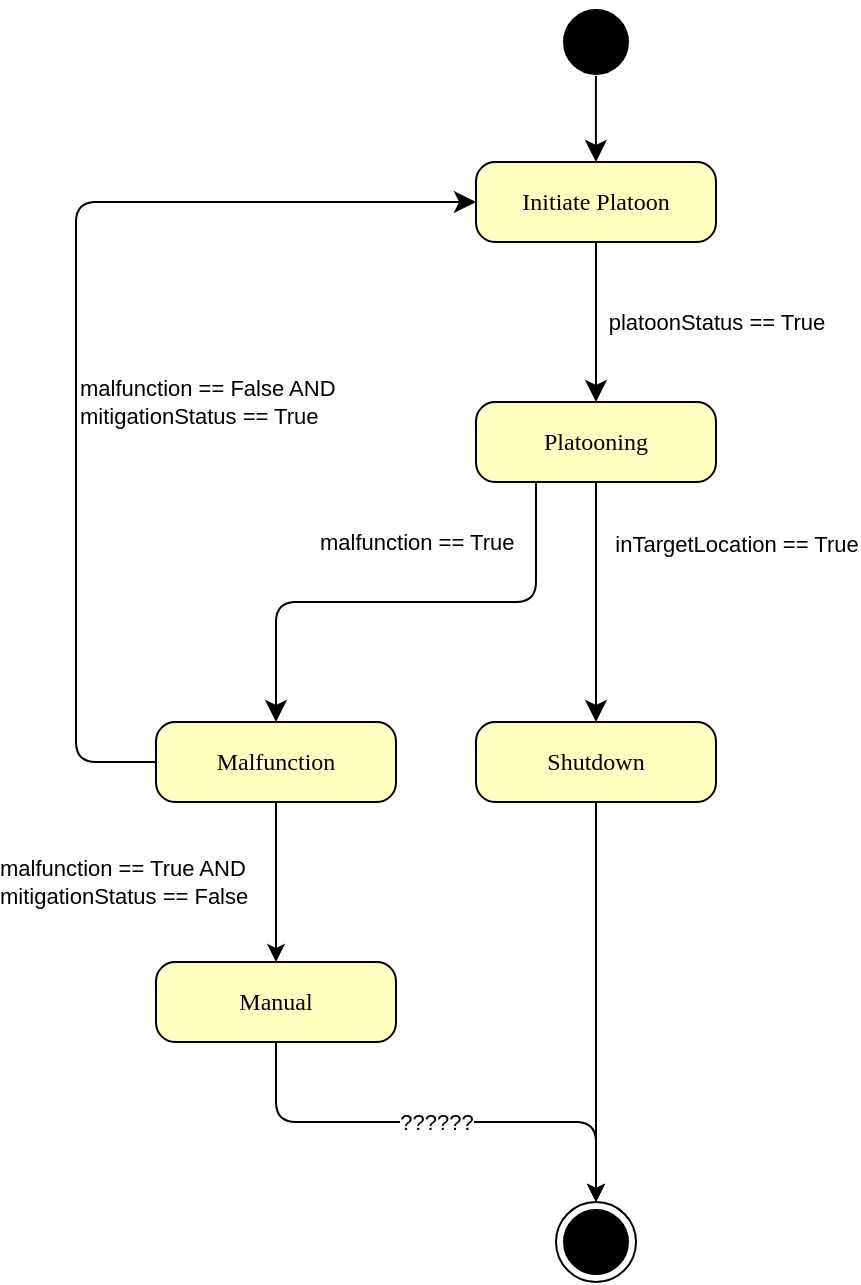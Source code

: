 <mxfile version="21.3.6" type="github" pages="5">
  <diagram name="Page-1" id="58cdce13-f638-feb5-8d6f-7d28b1aa9fa0">
    <mxGraphModel dx="683" dy="369" grid="1" gridSize="10" guides="1" tooltips="1" connect="1" arrows="1" fold="1" page="1" pageScale="1" pageWidth="827" pageHeight="1169" background="none" math="0" shadow="0">
      <root>
        <mxCell id="0" />
        <mxCell id="1" parent="0" />
        <mxCell id="382b91b5511bd0f7-1" value="" style="ellipse;html=1;shape=startState;fillColor=#000000;strokeColor=default;rounded=1;shadow=0;comic=0;labelBackgroundColor=none;fontFamily=Verdana;fontSize=12;fontColor=#000000;align=center;direction=south;" parent="1" vertex="1">
          <mxGeometry x="400.0" y="40" width="40" height="40" as="geometry" />
        </mxCell>
        <mxCell id="382b91b5511bd0f7-5" value="Platooning" style="rounded=1;whiteSpace=wrap;html=1;arcSize=24;fillColor=#ffffc0;strokeColor=default;shadow=0;comic=0;labelBackgroundColor=none;fontFamily=Verdana;fontSize=12;fontColor=#000000;align=center;" parent="1" vertex="1">
          <mxGeometry x="360.0" y="240" width="120" height="40" as="geometry" />
        </mxCell>
        <mxCell id="382b91b5511bd0f7-6" value="Initiate Platoon" style="rounded=1;whiteSpace=wrap;html=1;arcSize=24;fillColor=#ffffc0;strokeColor=default;shadow=0;comic=0;labelBackgroundColor=none;fontFamily=Verdana;fontSize=12;fontColor=#000000;align=center;" parent="1" vertex="1">
          <mxGeometry x="360.0" y="120" width="120" height="40" as="geometry" />
        </mxCell>
        <mxCell id="2a3bc250acf0617d-9" value="" style="edgeStyle=orthogonalEdgeStyle;html=1;labelBackgroundColor=none;endArrow=classic;endSize=8;strokeColor=#000000;fontFamily=Verdana;fontSize=12;align=left;exitX=0.924;exitY=0.501;exitDx=0;exitDy=0;exitPerimeter=0;endFill=1;" parent="1" source="382b91b5511bd0f7-1" target="382b91b5511bd0f7-6" edge="1">
          <mxGeometry relative="1" as="geometry" />
        </mxCell>
        <mxCell id="2a3bc250acf0617d-12" style="edgeStyle=orthogonalEdgeStyle;html=1;exitX=0.5;exitY=1;labelBackgroundColor=none;endArrow=classic;endSize=8;strokeColor=#000000;fontFamily=Verdana;fontSize=12;align=left;exitDx=0;exitDy=0;entryX=0.5;entryY=0;entryDx=0;entryDy=0;endFill=1;" parent="1" source="382b91b5511bd0f7-6" target="382b91b5511bd0f7-5" edge="1">
          <mxGeometry relative="1" as="geometry">
            <mxPoint x="430.0" y="200" as="targetPoint" />
          </mxGeometry>
        </mxCell>
        <mxCell id="9d3UX6hWztNE6AuxFIc4-4" value="platoonStatus == True" style="edgeLabel;html=1;align=center;verticalAlign=middle;resizable=0;points=[];labelBackgroundColor=none;" vertex="1" connectable="0" parent="2a3bc250acf0617d-12">
          <mxGeometry x="-0.245" y="-2" relative="1" as="geometry">
            <mxPoint x="62" y="10" as="offset" />
          </mxGeometry>
        </mxCell>
        <mxCell id="tH49NBlQhJIF7KGzx8hd-2" value="&lt;span style=&quot;color: rgb(0, 0, 0); font-family: Helvetica; font-size: 11px; font-style: normal; font-variant-ligatures: normal; font-variant-caps: normal; font-weight: 400; letter-spacing: normal; orphans: 2; text-indent: 0px; text-transform: none; widows: 2; word-spacing: 0px; -webkit-text-stroke-width: 0px; text-decoration-thickness: initial; text-decoration-style: initial; text-decoration-color: initial; float: none; display: inline !important;&quot;&gt;malfunction == True AND&lt;/span&gt;&lt;br style=&quot;border-color: var(--border-color); color: rgb(0, 0, 0); font-family: Helvetica; font-size: 11px; font-style: normal; font-variant-ligatures: normal; font-variant-caps: normal; font-weight: 400; letter-spacing: normal; orphans: 2; text-indent: 0px; text-transform: none; widows: 2; word-spacing: 0px; -webkit-text-stroke-width: 0px; text-decoration-thickness: initial; text-decoration-style: initial; text-decoration-color: initial;&quot;&gt;&lt;span style=&quot;color: rgb(0, 0, 0); font-family: Helvetica; font-size: 11px; font-style: normal; font-variant-ligatures: normal; font-variant-caps: normal; font-weight: 400; letter-spacing: normal; orphans: 2; text-indent: 0px; text-transform: none; widows: 2; word-spacing: 0px; -webkit-text-stroke-width: 0px; text-decoration-thickness: initial; text-decoration-style: initial; text-decoration-color: initial; float: none; display: inline !important;&quot;&gt;mitigationStatus == False&lt;/span&gt;" style="edgeStyle=orthogonalEdgeStyle;rounded=0;orthogonalLoop=1;jettySize=auto;html=1;strokeColor=#000000;align=left;labelBackgroundColor=none;" edge="1" parent="1" source="9d3UX6hWztNE6AuxFIc4-5" target="tH49NBlQhJIF7KGzx8hd-1">
          <mxGeometry y="-140" relative="1" as="geometry">
            <mxPoint as="offset" />
          </mxGeometry>
        </mxCell>
        <mxCell id="9d3UX6hWztNE6AuxFIc4-5" value="Malfunction" style="rounded=1;whiteSpace=wrap;html=1;arcSize=24;fillColor=#ffffc0;strokeColor=default;shadow=0;comic=0;labelBackgroundColor=none;fontFamily=Verdana;fontSize=12;fontColor=#000000;align=center;" vertex="1" parent="1">
          <mxGeometry x="200" y="400" width="120" height="40" as="geometry" />
        </mxCell>
        <mxCell id="9d3UX6hWztNE6AuxFIc4-10" style="edgeStyle=orthogonalEdgeStyle;html=1;exitX=0.25;exitY=1;labelBackgroundColor=none;endArrow=classic;endSize=8;strokeColor=#000000;fontFamily=Verdana;fontSize=12;align=left;exitDx=0;exitDy=0;entryX=0.5;entryY=0;entryDx=0;entryDy=0;endFill=1;" edge="1" parent="1" source="382b91b5511bd0f7-5" target="9d3UX6hWztNE6AuxFIc4-5">
          <mxGeometry relative="1" as="geometry">
            <mxPoint x="440.0" y="420" as="sourcePoint" />
            <mxPoint x="440.0" y="340" as="targetPoint" />
          </mxGeometry>
        </mxCell>
        <mxCell id="9d3UX6hWztNE6AuxFIc4-11" value="malfunction == True" style="edgeLabel;html=1;align=left;verticalAlign=middle;resizable=0;points=[];labelBackgroundColor=none;" vertex="1" connectable="0" parent="9d3UX6hWztNE6AuxFIc4-10">
          <mxGeometry x="-0.245" y="-2" relative="1" as="geometry">
            <mxPoint x="-76" y="-28" as="offset" />
          </mxGeometry>
        </mxCell>
        <mxCell id="9d3UX6hWztNE6AuxFIc4-16" value="" style="ellipse;html=1;shape=endState;fillColor=#000000;strokeColor=default;rounded=1;shadow=0;comic=0;labelBackgroundColor=none;fontFamily=Verdana;fontSize=12;fontColor=#000000;align=center;" vertex="1" parent="1">
          <mxGeometry x="400.0" y="640" width="40" height="40" as="geometry" />
        </mxCell>
        <mxCell id="9d3UX6hWztNE6AuxFIc4-19" style="edgeStyle=orthogonalEdgeStyle;html=1;exitX=0;exitY=0.5;labelBackgroundColor=none;endArrow=classic;endSize=8;strokeColor=#000000;fontFamily=Verdana;fontSize=12;align=left;exitDx=0;exitDy=0;entryX=0;entryY=0.5;entryDx=0;entryDy=0;endFill=1;" edge="1" parent="1" source="9d3UX6hWztNE6AuxFIc4-5" target="382b91b5511bd0f7-6">
          <mxGeometry relative="1" as="geometry">
            <mxPoint x="460.0" y="290" as="sourcePoint" />
            <mxPoint x="490.0" y="270" as="targetPoint" />
            <Array as="points">
              <mxPoint x="160" y="420" />
              <mxPoint x="160" y="140" />
            </Array>
          </mxGeometry>
        </mxCell>
        <mxCell id="9d3UX6hWztNE6AuxFIc4-20" value="malfunction == False AND&lt;br&gt;mitigationStatus == True" style="edgeLabel;html=1;align=left;verticalAlign=middle;resizable=0;points=[];labelBackgroundColor=none;" vertex="1" connectable="0" parent="9d3UX6hWztNE6AuxFIc4-19">
          <mxGeometry x="-0.245" y="-2" relative="1" as="geometry">
            <mxPoint x="-2" y="-24" as="offset" />
          </mxGeometry>
        </mxCell>
        <mxCell id="9d3UX6hWztNE6AuxFIc4-23" value="" style="edgeStyle=orthogonalEdgeStyle;html=1;exitX=0.5;exitY=1;labelBackgroundColor=none;endArrow=classic;endSize=8;strokeColor=#000000;fontFamily=Verdana;fontSize=12;align=left;exitDx=0;exitDy=0;entryX=0.5;entryY=0;entryDx=0;entryDy=0;endFill=1;" edge="1" parent="1" source="382b91b5511bd0f7-5" target="9d3UX6hWztNE6AuxFIc4-22">
          <mxGeometry relative="1" as="geometry">
            <mxPoint x="420.0" y="280" as="sourcePoint" />
            <mxPoint x="420.0" y="520" as="targetPoint" />
            <Array as="points" />
          </mxGeometry>
        </mxCell>
        <mxCell id="9d3UX6hWztNE6AuxFIc4-24" value="inTargetLocation == True" style="edgeLabel;html=1;align=center;verticalAlign=middle;resizable=0;points=[];labelBackgroundColor=none;" vertex="1" connectable="0" parent="9d3UX6hWztNE6AuxFIc4-23">
          <mxGeometry x="-0.245" y="-2" relative="1" as="geometry">
            <mxPoint x="72" y="-15" as="offset" />
          </mxGeometry>
        </mxCell>
        <mxCell id="9d3UX6hWztNE6AuxFIc4-25" style="edgeStyle=orthogonalEdgeStyle;rounded=1;orthogonalLoop=1;jettySize=auto;html=1;exitX=0.5;exitY=1;exitDx=0;exitDy=0;entryX=0.5;entryY=0;entryDx=0;entryDy=0;strokeColor=#000000;" edge="1" parent="1" source="9d3UX6hWztNE6AuxFIc4-22" target="9d3UX6hWztNE6AuxFIc4-16">
          <mxGeometry relative="1" as="geometry" />
        </mxCell>
        <mxCell id="9d3UX6hWztNE6AuxFIc4-22" value="Shutdown" style="rounded=1;whiteSpace=wrap;html=1;arcSize=24;fillColor=#ffffc0;strokeColor=default;shadow=0;comic=0;labelBackgroundColor=none;fontFamily=Verdana;fontSize=12;fontColor=#000000;align=center;" vertex="1" parent="1">
          <mxGeometry x="360.0" y="400" width="120" height="40" as="geometry" />
        </mxCell>
        <mxCell id="tH49NBlQhJIF7KGzx8hd-3" value="??????" style="edgeStyle=orthogonalEdgeStyle;rounded=1;orthogonalLoop=1;jettySize=auto;html=1;exitX=0.5;exitY=1;exitDx=0;exitDy=0;entryX=0.5;entryY=0;entryDx=0;entryDy=0;" edge="1" parent="1" source="tH49NBlQhJIF7KGzx8hd-1" target="9d3UX6hWztNE6AuxFIc4-16">
          <mxGeometry relative="1" as="geometry">
            <Array as="points">
              <mxPoint x="260" y="600" />
            </Array>
          </mxGeometry>
        </mxCell>
        <mxCell id="tH49NBlQhJIF7KGzx8hd-1" value="Manual" style="rounded=1;whiteSpace=wrap;html=1;arcSize=24;fillColor=#ffffc0;strokeColor=default;shadow=0;comic=0;labelBackgroundColor=none;fontFamily=Verdana;fontSize=12;fontColor=#000000;align=center;" vertex="1" parent="1">
          <mxGeometry x="200" y="520" width="120" height="40" as="geometry" />
        </mxCell>
      </root>
    </mxGraphModel>
  </diagram>
  <diagram id="Jf_ORxHevnUfOmAlhUTj" name="Platooning State">
    <mxGraphModel dx="2473" dy="705" grid="1" gridSize="10" guides="1" tooltips="1" connect="1" arrows="1" fold="1" page="1" pageScale="1" pageWidth="1169" pageHeight="827" math="0" shadow="0">
      <root>
        <mxCell id="0" />
        <mxCell id="1" parent="0" />
        <mxCell id="W3U_HygP9Q6-pUnnDwGV-4" value="&lt;font style=&quot;font-size: 16px;&quot;&gt;Predictive Maintenance&lt;/font&gt;" style="rounded=0;whiteSpace=wrap;html=1;fillColor=#bac8d3;align=right;verticalAlign=top;strokeColor=#23445d;fontStyle=1" vertex="1" parent="1">
          <mxGeometry x="1400" y="160" width="320" height="960" as="geometry" />
        </mxCell>
        <mxCell id="W3U_HygP9Q6-pUnnDwGV-3" value="&lt;font style=&quot;font-size: 16px;&quot;&gt;Dynamic Platooning&lt;/font&gt;" style="rounded=0;whiteSpace=wrap;html=1;fillColor=#bac8d3;align=right;verticalAlign=top;strokeColor=#23445d;fontStyle=1" vertex="1" parent="1">
          <mxGeometry x="160" y="161" width="480" height="959" as="geometry" />
        </mxCell>
        <mxCell id="W3U_HygP9Q6-pUnnDwGV-2" value="&lt;font style=&quot;font-size: 16px;&quot;&gt;Navigation&lt;/font&gt;" style="rounded=0;whiteSpace=wrap;html=1;fillColor=#bac8d3;align=right;verticalAlign=top;strokeColor=#23445d;fontStyle=1" vertex="1" parent="1">
          <mxGeometry x="680" y="160" width="680" height="960" as="geometry" />
        </mxCell>
        <mxCell id="W3U_HygP9Q6-pUnnDwGV-1" value="&lt;font style=&quot;font-size: 16px;&quot;&gt;Platoon Management&lt;/font&gt;" style="rounded=0;whiteSpace=wrap;html=1;fillColor=#bac8d3;align=right;verticalAlign=top;strokeColor=#23445d;fontStyle=1" vertex="1" parent="1">
          <mxGeometry x="-320" y="161" width="440" height="959" as="geometry" />
        </mxCell>
        <mxCell id="K7Aae5uCHcJbMM-F2qm3-21" value="" style="edgeStyle=orthogonalEdgeStyle;rounded=0;orthogonalLoop=1;jettySize=auto;html=1;strokeColor=default;entryX=0.5;entryY=0;entryDx=0;entryDy=0;" edge="1" parent="1" source="K7Aae5uCHcJbMM-F2qm3-22" target="K7Aae5uCHcJbMM-F2qm3-39">
          <mxGeometry relative="1" as="geometry" />
        </mxCell>
        <mxCell id="K7Aae5uCHcJbMM-F2qm3-22" value="" style="ellipse;html=1;shape=startState;fillColor=#000000;strokeColor=default;" vertex="1" parent="1">
          <mxGeometry x="680" y="40" width="40" height="40" as="geometry" />
        </mxCell>
        <mxCell id="yNH-4hTNIi52ciixlLkU-2" style="edgeStyle=orthogonalEdgeStyle;rounded=0;orthogonalLoop=1;jettySize=auto;html=1;exitX=0.331;exitY=0.87;exitDx=0;exitDy=0;exitPerimeter=0;entryX=0.5;entryY=0;entryDx=0;entryDy=0;" edge="1" parent="1" source="K7Aae5uCHcJbMM-F2qm3-39" target="yNH-4hTNIi52ciixlLkU-1">
          <mxGeometry relative="1" as="geometry">
            <mxPoint x="342.4" y="132.0" as="sourcePoint" />
            <Array as="points">
              <mxPoint x="342" y="130" />
              <mxPoint x="300" y="130" />
            </Array>
          </mxGeometry>
        </mxCell>
        <mxCell id="OgmGZcvQ5tUBhVQYUiQV-2" style="edgeStyle=orthogonalEdgeStyle;rounded=0;orthogonalLoop=1;jettySize=auto;html=1;entryX=0.5;entryY=0;entryDx=0;entryDy=0;exitX=0.58;exitY=0.8;exitDx=0;exitDy=0;exitPerimeter=0;" edge="1" parent="1" source="K7Aae5uCHcJbMM-F2qm3-39" target="OgmGZcvQ5tUBhVQYUiQV-1">
          <mxGeometry relative="1" as="geometry">
            <mxPoint x="870" y="140" as="sourcePoint" />
            <Array as="points">
              <mxPoint x="800" y="130" />
              <mxPoint x="780" y="130" />
            </Array>
          </mxGeometry>
        </mxCell>
        <mxCell id="XmAOfsIHqrRGqF3XLj49-19" style="edgeStyle=orthogonalEdgeStyle;rounded=0;orthogonalLoop=1;jettySize=auto;html=1;exitX=0.83;exitY=1;exitDx=0;exitDy=0;exitPerimeter=0;entryX=0.5;entryY=0;entryDx=0;entryDy=0;" edge="1" parent="1" source="K7Aae5uCHcJbMM-F2qm3-39" target="XmAOfsIHqrRGqF3XLj49-1">
          <mxGeometry relative="1" as="geometry">
            <Array as="points">
              <mxPoint x="1480" y="130" />
              <mxPoint x="1480" y="200" />
              <mxPoint x="1560" y="200" />
            </Array>
          </mxGeometry>
        </mxCell>
        <mxCell id="K7Aae5uCHcJbMM-F2qm3-39" value="" style="rounded=0;whiteSpace=wrap;html=1;strokeColor=#000000;fillColor=#000000;points=[[0,0,0,0,0],[0,0.25,0,0,0],[0,0.5,0,0,0],[0,0.75,0,0,0],[0,1,0,0,0],[0.08,0.9,0,0,0],[0.16,1,0,0,1],[0.25,0,0,0,0],[0.25,1,0,0,1],[0.36,1,0,0,1],[0.43,1,0,0,0],[0.5,0,0,0,0],[0.5,1,0,0,0],[0.58,0.8,0,0,0],[0.66,1,0,0,0],[0.75,0,0,0,0],[0.75,1,0,0,0],[0.83,1,0,0,0],[0.92,1,0,0,0],[1,0,0,0,0],[1,0.25,0,0,0],[1,0.5,0,0,0],[1,0.75,0,0,0],[1,1,0,0,0]];" vertex="1" parent="1">
          <mxGeometry x="-360" y="120" width="2120" height="10" as="geometry" />
        </mxCell>
        <mxCell id="EvU0aFzNsWuQUNdE5Zqm-12" value="Yes" style="edgeStyle=orthogonalEdgeStyle;rounded=0;orthogonalLoop=1;jettySize=auto;html=1;exitX=0;exitY=0.5;exitDx=0;exitDy=0;entryX=0.5;entryY=0;entryDx=0;entryDy=0;labelBackgroundColor=none;" edge="1" parent="1" source="K7Aae5uCHcJbMM-F2qm3-43" target="EvU0aFzNsWuQUNdE5Zqm-1">
          <mxGeometry x="-0.922" y="-10" relative="1" as="geometry">
            <Array as="points">
              <mxPoint x="-280" y="421" />
              <mxPoint x="-280" y="201" />
              <mxPoint x="-70" y="201" />
            </Array>
            <mxPoint as="offset" />
          </mxGeometry>
        </mxCell>
        <mxCell id="K7Aae5uCHcJbMM-F2qm3-43" value="&lt;span style=&quot;color: rgb(0, 0, 0); font-family: Helvetica; font-size: 10px; font-style: normal; font-variant-ligatures: normal; font-variant-caps: normal; font-weight: 400; letter-spacing: normal; orphans: 2; text-align: left; text-indent: 0px; text-transform: none; widows: 2; word-spacing: 0px; -webkit-text-stroke-width: 0px; text-decoration-thickness: initial; text-decoration-style: initial; text-decoration-color: initial; float: none; display: inline !important;&quot;&gt;vehicleStatus == True&lt;/span&gt;" style="rhombus;whiteSpace=wrap;html=1;fillColor=default;fontSize=10;" vertex="1" parent="1">
          <mxGeometry x="-240" y="361" width="120" height="120" as="geometry" />
        </mxCell>
        <mxCell id="EvU0aFzNsWuQUNdE5Zqm-18" style="edgeStyle=orthogonalEdgeStyle;rounded=0;orthogonalLoop=1;jettySize=auto;html=1;exitX=0.5;exitY=1;exitDx=0;exitDy=0;entryX=0.5;entryY=0;entryDx=0;entryDy=0;" edge="1" parent="1" source="K7Aae5uCHcJbMM-F2qm3-47" target="EvU0aFzNsWuQUNdE5Zqm-17">
          <mxGeometry relative="1" as="geometry" />
        </mxCell>
        <mxCell id="K7Aae5uCHcJbMM-F2qm3-47" value="Return&lt;br&gt;malfunction == True" style="rounded=1;whiteSpace=wrap;html=1;" vertex="1" parent="1">
          <mxGeometry x="-260" y="721" width="160" height="40" as="geometry" />
        </mxCell>
        <mxCell id="mhy0Vyj9R53fs9OlTRd--1" style="edgeStyle=orthogonalEdgeStyle;rounded=0;orthogonalLoop=1;jettySize=auto;html=1;exitX=0.5;exitY=1;exitDx=0;exitDy=0;entryX=0.5;entryY=0;entryDx=0;entryDy=0;" edge="1" parent="1" source="yNH-4hTNIi52ciixlLkU-1" target="yNH-4hTNIi52ciixlLkU-3">
          <mxGeometry relative="1" as="geometry" />
        </mxCell>
        <mxCell id="yNH-4hTNIi52ciixlLkU-1" value="Dynamic platooning" style="rounded=0;whiteSpace=wrap;html=1;" vertex="1" parent="1">
          <mxGeometry x="239.97" y="241" width="120" height="40" as="geometry" />
        </mxCell>
        <mxCell id="mhy0Vyj9R53fs9OlTRd--4" value="Yes" style="edgeStyle=orthogonalEdgeStyle;rounded=0;orthogonalLoop=1;jettySize=auto;html=1;labelBackgroundColor=none;" edge="1" parent="1" source="yNH-4hTNIi52ciixlLkU-3" target="mhy0Vyj9R53fs9OlTRd--3">
          <mxGeometry x="-0.002" y="11" relative="1" as="geometry">
            <mxPoint as="offset" />
          </mxGeometry>
        </mxCell>
        <mxCell id="mhy0Vyj9R53fs9OlTRd--8" value="No" style="edgeStyle=orthogonalEdgeStyle;rounded=0;orthogonalLoop=1;jettySize=auto;html=1;labelBackgroundColor=none;" edge="1" parent="1" source="yNH-4hTNIi52ciixlLkU-3" target="yNH-4hTNIi52ciixlLkU-4">
          <mxGeometry x="-0.524" y="10" relative="1" as="geometry">
            <Array as="points">
              <mxPoint x="299.91" y="460" />
              <mxPoint x="299.91" y="460" />
            </Array>
            <mxPoint as="offset" />
          </mxGeometry>
        </mxCell>
        <mxCell id="yNH-4hTNIi52ciixlLkU-3" value="tryToLeave == True" style="rhombus;whiteSpace=wrap;html=1;fillColor=default;fontSize=10;" vertex="1" parent="1">
          <mxGeometry x="239.97" y="321" width="120" height="120" as="geometry" />
        </mxCell>
        <mxCell id="mhy0Vyj9R53fs9OlTRd--7" value="Yes" style="edgeStyle=orthogonalEdgeStyle;rounded=0;orthogonalLoop=1;jettySize=auto;html=1;labelBackgroundColor=none;" edge="1" parent="1" source="yNH-4hTNIi52ciixlLkU-4" target="mhy0Vyj9R53fs9OlTRd--5">
          <mxGeometry x="-0.002" y="11" relative="1" as="geometry">
            <mxPoint as="offset" />
          </mxGeometry>
        </mxCell>
        <mxCell id="mhy0Vyj9R53fs9OlTRd--10" style="edgeStyle=orthogonalEdgeStyle;rounded=0;orthogonalLoop=1;jettySize=auto;html=1;exitX=0.5;exitY=1;exitDx=0;exitDy=0;entryX=0;entryY=0.5;entryDx=0;entryDy=0;" edge="1" parent="1" source="yNH-4hTNIi52ciixlLkU-4" target="yNH-4hTNIi52ciixlLkU-1">
          <mxGeometry relative="1" as="geometry">
            <Array as="points">
              <mxPoint x="299.97" y="681" />
              <mxPoint x="199.97" y="681" />
              <mxPoint x="199.97" y="261" />
            </Array>
          </mxGeometry>
        </mxCell>
        <mxCell id="mhy0Vyj9R53fs9OlTRd--12" value="No" style="edgeLabel;html=1;align=center;verticalAlign=middle;resizable=0;points=[];labelBackgroundColor=none;" vertex="1" connectable="0" parent="mhy0Vyj9R53fs9OlTRd--10">
          <mxGeometry x="-0.949" y="-1" relative="1" as="geometry">
            <mxPoint x="11" y="3" as="offset" />
          </mxGeometry>
        </mxCell>
        <mxCell id="yNH-4hTNIi52ciixlLkU-4" value="askToJoin == True" style="rhombus;whiteSpace=wrap;html=1;fillColor=default;fontSize=10;" vertex="1" parent="1">
          <mxGeometry x="239.97" y="521" width="120" height="120" as="geometry" />
        </mxCell>
        <mxCell id="mhy0Vyj9R53fs9OlTRd--9" style="edgeStyle=orthogonalEdgeStyle;rounded=0;orthogonalLoop=1;jettySize=auto;html=1;exitX=0.5;exitY=1;exitDx=0;exitDy=0;" edge="1" parent="1" source="mhy0Vyj9R53fs9OlTRd--3">
          <mxGeometry relative="1" as="geometry">
            <mxPoint x="299.97" y="521" as="targetPoint" />
            <Array as="points">
              <mxPoint x="459.97" y="481" />
              <mxPoint x="299.97" y="481" />
            </Array>
          </mxGeometry>
        </mxCell>
        <mxCell id="mhy0Vyj9R53fs9OlTRd--3" value="&lt;span style=&quot;color: rgb(0, 0, 0); font-family: Verdana; font-size: 12px; font-style: normal; font-variant-ligatures: normal; font-variant-caps: normal; font-weight: 400; letter-spacing: normal; orphans: 2; text-align: center; text-indent: 0px; text-transform: none; widows: 2; word-spacing: 0px; -webkit-text-stroke-width: 0px; background-color: rgb(251, 251, 251); text-decoration-thickness: initial; text-decoration-style: initial; text-decoration-color: initial; float: none; display: inline !important;&quot;&gt;Vehicle Detach&lt;/span&gt;&lt;br style=&quot;border-color: var(--border-color); color: rgb(0, 0, 0); font-family: Verdana; font-size: 12px; font-style: normal; font-variant-ligatures: normal; font-variant-caps: normal; font-weight: 400; letter-spacing: normal; orphans: 2; text-align: center; text-indent: 0px; text-transform: none; widows: 2; word-spacing: 0px; -webkit-text-stroke-width: 0px; background-color: rgb(251, 251, 251); text-decoration-thickness: initial; text-decoration-style: initial; text-decoration-color: initial;&quot;&gt;&lt;font style=&quot;border-color: var(--border-color); color: rgb(0, 0, 0); font-family: Verdana; font-style: normal; font-variant-ligatures: normal; font-variant-caps: normal; font-weight: 400; letter-spacing: normal; orphans: 2; text-align: center; text-indent: 0px; text-transform: none; widows: 2; word-spacing: 0px; -webkit-text-stroke-width: 0px; background-color: rgb(251, 251, 251); text-decoration-thickness: initial; text-decoration-style: initial; text-decoration-color: initial; font-size: 9px;&quot;&gt;nrMembers --&lt;/font&gt;" style="whiteSpace=wrap;html=1;" vertex="1" parent="1">
          <mxGeometry x="439.97" y="361" width="120" height="40" as="geometry" />
        </mxCell>
        <mxCell id="mhy0Vyj9R53fs9OlTRd--11" style="edgeStyle=orthogonalEdgeStyle;rounded=0;orthogonalLoop=1;jettySize=auto;html=1;exitX=1;exitY=0.5;exitDx=0;exitDy=0;entryX=0;entryY=0.5;entryDx=0;entryDy=0;" edge="1" parent="1" source="mhy0Vyj9R53fs9OlTRd--5" target="yNH-4hTNIi52ciixlLkU-1">
          <mxGeometry relative="1" as="geometry">
            <Array as="points">
              <mxPoint x="600" y="581" />
              <mxPoint x="600" y="681" />
              <mxPoint x="200" y="681" />
              <mxPoint x="200" y="261" />
            </Array>
          </mxGeometry>
        </mxCell>
        <mxCell id="mhy0Vyj9R53fs9OlTRd--5" value="&lt;span style=&quot;color: rgb(0, 0, 0); font-family: Verdana; font-size: 12px; font-style: normal; font-variant-ligatures: normal; font-variant-caps: normal; font-weight: 400; letter-spacing: normal; orphans: 2; text-align: center; text-indent: 0px; text-transform: none; widows: 2; word-spacing: 0px; -webkit-text-stroke-width: 0px; background-color: rgb(251, 251, 251); text-decoration-thickness: initial; text-decoration-style: initial; text-decoration-color: initial; float: none; display: inline !important;&quot;&gt;Vehicle Attach&lt;/span&gt;&lt;br style=&quot;border-color: var(--border-color); color: rgb(0, 0, 0); font-family: Verdana; font-size: 12px; font-style: normal; font-variant-ligatures: normal; font-variant-caps: normal; font-weight: 400; letter-spacing: normal; orphans: 2; text-align: center; text-indent: 0px; text-transform: none; widows: 2; word-spacing: 0px; -webkit-text-stroke-width: 0px; background-color: rgb(251, 251, 251); text-decoration-thickness: initial; text-decoration-style: initial; text-decoration-color: initial;&quot;&gt;&lt;font style=&quot;border-color: var(--border-color); color: rgb(0, 0, 0); font-family: Verdana; font-style: normal; font-variant-ligatures: normal; font-variant-caps: normal; font-weight: 400; letter-spacing: normal; orphans: 2; text-align: center; text-indent: 0px; text-transform: none; widows: 2; word-spacing: 0px; -webkit-text-stroke-width: 0px; background-color: rgb(251, 251, 251); text-decoration-thickness: initial; text-decoration-style: initial; text-decoration-color: initial; font-size: 9px;&quot;&gt;nrMembers ++&lt;/font&gt;" style="whiteSpace=wrap;html=1;" vertex="1" parent="1">
          <mxGeometry x="439.97" y="561" width="120" height="40" as="geometry" />
        </mxCell>
        <mxCell id="OgmGZcvQ5tUBhVQYUiQV-4" value="" style="edgeStyle=orthogonalEdgeStyle;rounded=0;orthogonalLoop=1;jettySize=auto;html=1;" edge="1" parent="1" source="OgmGZcvQ5tUBhVQYUiQV-1" target="OgmGZcvQ5tUBhVQYUiQV-3">
          <mxGeometry relative="1" as="geometry" />
        </mxCell>
        <mxCell id="OgmGZcvQ5tUBhVQYUiQV-1" value="Check current location" style="rounded=0;whiteSpace=wrap;html=1;" vertex="1" parent="1">
          <mxGeometry x="720" y="240" width="120" height="40" as="geometry" />
        </mxCell>
        <mxCell id="OgmGZcvQ5tUBhVQYUiQV-7" style="edgeStyle=orthogonalEdgeStyle;rounded=0;orthogonalLoop=1;jettySize=auto;html=1;exitX=0.5;exitY=1;exitDx=0;exitDy=0;entryX=0.5;entryY=0;entryDx=0;entryDy=0;" edge="1" parent="1" source="OgmGZcvQ5tUBhVQYUiQV-3" target="OgmGZcvQ5tUBhVQYUiQV-6">
          <mxGeometry relative="1" as="geometry" />
        </mxCell>
        <mxCell id="OgmGZcvQ5tUBhVQYUiQV-8" value="Yes" style="edgeLabel;html=1;align=center;verticalAlign=middle;resizable=0;points=[];labelBackgroundColor=none;" vertex="1" connectable="0" parent="OgmGZcvQ5tUBhVQYUiQV-7">
          <mxGeometry x="-0.755" y="3" relative="1" as="geometry">
            <mxPoint x="7" y="6" as="offset" />
          </mxGeometry>
        </mxCell>
        <mxCell id="OgmGZcvQ5tUBhVQYUiQV-9" style="edgeStyle=orthogonalEdgeStyle;rounded=0;orthogonalLoop=1;jettySize=auto;html=1;exitX=1;exitY=0.5;exitDx=0;exitDy=0;entryX=0;entryY=0.5;entryDx=0;entryDy=0;" edge="1" parent="1" source="OgmGZcvQ5tUBhVQYUiQV-3" target="OgmGZcvQ5tUBhVQYUiQV-12">
          <mxGeometry relative="1" as="geometry">
            <Array as="points">
              <mxPoint x="900" y="380" />
              <mxPoint x="900" y="380" />
            </Array>
          </mxGeometry>
        </mxCell>
        <mxCell id="OgmGZcvQ5tUBhVQYUiQV-10" value="No" style="edgeLabel;html=1;align=center;verticalAlign=middle;resizable=0;points=[];labelBackgroundColor=none;" vertex="1" connectable="0" parent="OgmGZcvQ5tUBhVQYUiQV-9">
          <mxGeometry x="-0.088" relative="1" as="geometry">
            <mxPoint y="-10" as="offset" />
          </mxGeometry>
        </mxCell>
        <mxCell id="OgmGZcvQ5tUBhVQYUiQV-3" value="currentLocation == targetLocation" style="rhombus;whiteSpace=wrap;html=1;fillColor=default;fontSize=10;" vertex="1" parent="1">
          <mxGeometry x="720" y="320" width="120" height="120" as="geometry" />
        </mxCell>
        <mxCell id="EvU0aFzNsWuQUNdE5Zqm-20" value="" style="edgeStyle=orthogonalEdgeStyle;rounded=0;orthogonalLoop=1;jettySize=auto;html=1;" edge="1" parent="1" source="OgmGZcvQ5tUBhVQYUiQV-6" target="EvU0aFzNsWuQUNdE5Zqm-19">
          <mxGeometry relative="1" as="geometry" />
        </mxCell>
        <mxCell id="OgmGZcvQ5tUBhVQYUiQV-6" value="Return&lt;br&gt;inTargetLocation == True" style="rounded=1;whiteSpace=wrap;html=1;" vertex="1" parent="1">
          <mxGeometry x="700" y="720" width="160" height="40" as="geometry" />
        </mxCell>
        <mxCell id="OgmGZcvQ5tUBhVQYUiQV-14" value="end of array" style="edgeStyle=orthogonalEdgeStyle;rounded=0;orthogonalLoop=1;jettySize=auto;html=1;labelBackgroundColor=none;" edge="1" parent="1" source="OgmGZcvQ5tUBhVQYUiQV-23" target="OgmGZcvQ5tUBhVQYUiQV-13">
          <mxGeometry x="-0.25" y="40" relative="1" as="geometry">
            <mxPoint as="offset" />
          </mxGeometry>
        </mxCell>
        <mxCell id="OgmGZcvQ5tUBhVQYUiQV-12" value="Check Traffic conditions in current route" style="rounded=0;whiteSpace=wrap;html=1;" vertex="1" parent="1">
          <mxGeometry x="920" y="360" width="120" height="40" as="geometry" />
        </mxCell>
        <mxCell id="OgmGZcvQ5tUBhVQYUiQV-41" style="edgeStyle=orthogonalEdgeStyle;rounded=0;orthogonalLoop=1;jettySize=auto;html=1;exitX=0.5;exitY=1;exitDx=0;exitDy=0;entryX=0.5;entryY=0;entryDx=0;entryDy=0;" edge="1" parent="1" source="OgmGZcvQ5tUBhVQYUiQV-13" target="OgmGZcvQ5tUBhVQYUiQV-1">
          <mxGeometry relative="1" as="geometry">
            <Array as="points">
              <mxPoint x="980" y="1080" />
              <mxPoint x="1320" y="1080" />
              <mxPoint x="1320" y="200" />
              <mxPoint x="780" y="200" />
            </Array>
          </mxGeometry>
        </mxCell>
        <mxCell id="OgmGZcvQ5tUBhVQYUiQV-13" value="Perform routeID" style="rounded=0;whiteSpace=wrap;html=1;" vertex="1" parent="1">
          <mxGeometry x="920" y="720" width="120" height="40" as="geometry" />
        </mxCell>
        <mxCell id="OgmGZcvQ5tUBhVQYUiQV-17" value="" style="edgeStyle=orthogonalEdgeStyle;rounded=0;orthogonalLoop=1;jettySize=auto;html=1;" edge="1" parent="1" source="OgmGZcvQ5tUBhVQYUiQV-12" target="OgmGZcvQ5tUBhVQYUiQV-16">
          <mxGeometry relative="1" as="geometry">
            <mxPoint x="980" y="400" as="sourcePoint" />
            <mxPoint x="980" y="570" as="targetPoint" />
          </mxGeometry>
        </mxCell>
        <mxCell id="OgmGZcvQ5tUBhVQYUiQV-16" value="Calculate currentArrivalTime" style="rounded=0;whiteSpace=wrap;html=1;" vertex="1" parent="1">
          <mxGeometry x="920" y="440" width="120" height="40" as="geometry" />
        </mxCell>
        <mxCell id="OgmGZcvQ5tUBhVQYUiQV-24" value="" style="edgeStyle=orthogonalEdgeStyle;rounded=0;orthogonalLoop=1;jettySize=auto;html=1;" edge="1" parent="1" source="OgmGZcvQ5tUBhVQYUiQV-16" target="OgmGZcvQ5tUBhVQYUiQV-23">
          <mxGeometry relative="1" as="geometry">
            <mxPoint x="980" y="480" as="sourcePoint" />
            <mxPoint x="980" y="680" as="targetPoint" />
          </mxGeometry>
        </mxCell>
        <mxCell id="OgmGZcvQ5tUBhVQYUiQV-26" style="edgeStyle=orthogonalEdgeStyle;rounded=0;orthogonalLoop=1;jettySize=auto;html=1;exitX=0.5;exitY=1;exitDx=0;exitDy=0;entryX=0.5;entryY=0;entryDx=0;entryDy=0;" edge="1" parent="1" source="OgmGZcvQ5tUBhVQYUiQV-32" target="OgmGZcvQ5tUBhVQYUiQV-25">
          <mxGeometry relative="1" as="geometry" />
        </mxCell>
        <mxCell id="OgmGZcvQ5tUBhVQYUiQV-23" value="routeArray" style="rhombus;whiteSpace=wrap;html=1;fillColor=default;" vertex="1" parent="1">
          <mxGeometry x="920" y="520" width="120" height="120" as="geometry" />
        </mxCell>
        <mxCell id="OgmGZcvQ5tUBhVQYUiQV-34" value="Yes" style="edgeStyle=orthogonalEdgeStyle;rounded=0;orthogonalLoop=1;jettySize=auto;html=1;exitX=0.5;exitY=1;exitDx=0;exitDy=0;entryX=0.5;entryY=0;entryDx=0;entryDy=0;labelBackgroundColor=none;" edge="1" parent="1" source="OgmGZcvQ5tUBhVQYUiQV-25" target="OgmGZcvQ5tUBhVQYUiQV-29">
          <mxGeometry y="20" relative="1" as="geometry">
            <mxPoint as="offset" />
          </mxGeometry>
        </mxCell>
        <mxCell id="OgmGZcvQ5tUBhVQYUiQV-35" value="No" style="edgeStyle=orthogonalEdgeStyle;rounded=0;orthogonalLoop=1;jettySize=auto;html=1;exitX=1;exitY=0.5;exitDx=0;exitDy=0;entryX=0.5;entryY=0;entryDx=0;entryDy=0;labelBackgroundColor=none;" edge="1" parent="1" source="OgmGZcvQ5tUBhVQYUiQV-25" target="OgmGZcvQ5tUBhVQYUiQV-23">
          <mxGeometry x="-0.938" y="10" relative="1" as="geometry">
            <Array as="points">
              <mxPoint x="1280" y="780" />
              <mxPoint x="1280" y="500" />
              <mxPoint x="980" y="500" />
            </Array>
            <mxPoint as="offset" />
          </mxGeometry>
        </mxCell>
        <mxCell id="OgmGZcvQ5tUBhVQYUiQV-25" value="currentArrivalTime &amp;gt; newArrivalTime" style="rhombus;whiteSpace=wrap;html=1;fillColor=default;fontSize=10;" vertex="1" parent="1">
          <mxGeometry x="1120" y="720" width="120" height="120" as="geometry" />
        </mxCell>
        <mxCell id="OgmGZcvQ5tUBhVQYUiQV-28" value="" style="edgeStyle=orthogonalEdgeStyle;rounded=0;orthogonalLoop=1;jettySize=auto;html=1;exitX=1;exitY=0.5;exitDx=0;exitDy=0;entryX=0;entryY=0.5;entryDx=0;entryDy=0;" edge="1" parent="1" source="OgmGZcvQ5tUBhVQYUiQV-23" target="OgmGZcvQ5tUBhVQYUiQV-27">
          <mxGeometry relative="1" as="geometry">
            <mxPoint x="1040" y="580" as="sourcePoint" />
            <mxPoint x="1120" y="700" as="targetPoint" />
          </mxGeometry>
        </mxCell>
        <mxCell id="OgmGZcvQ5tUBhVQYUiQV-27" value="Check Traffic conditions in other routes" style="rounded=0;whiteSpace=wrap;html=1;" vertex="1" parent="1">
          <mxGeometry x="1120" y="560" width="120" height="40" as="geometry" />
        </mxCell>
        <mxCell id="OgmGZcvQ5tUBhVQYUiQV-36" style="edgeStyle=orthogonalEdgeStyle;rounded=0;orthogonalLoop=1;jettySize=auto;html=1;exitX=0.5;exitY=1;exitDx=0;exitDy=0;entryX=0.5;entryY=0;entryDx=0;entryDy=0;" edge="1" parent="1" source="OgmGZcvQ5tUBhVQYUiQV-37" target="OgmGZcvQ5tUBhVQYUiQV-23">
          <mxGeometry relative="1" as="geometry">
            <Array as="points">
              <mxPoint x="1180" y="1040" />
              <mxPoint x="1280" y="1040" />
              <mxPoint x="1280" y="500" />
              <mxPoint x="980" y="500" />
            </Array>
          </mxGeometry>
        </mxCell>
        <mxCell id="OgmGZcvQ5tUBhVQYUiQV-40" value="" style="edgeStyle=orthogonalEdgeStyle;rounded=0;orthogonalLoop=1;jettySize=auto;html=1;" edge="1" parent="1" source="OgmGZcvQ5tUBhVQYUiQV-29" target="OgmGZcvQ5tUBhVQYUiQV-37">
          <mxGeometry relative="1" as="geometry" />
        </mxCell>
        <mxCell id="OgmGZcvQ5tUBhVQYUiQV-29" value="currentArrivalTime = newArrivalTime" style="rounded=0;whiteSpace=wrap;html=1;" vertex="1" parent="1">
          <mxGeometry x="1120" y="880" width="120" height="40" as="geometry" />
        </mxCell>
        <mxCell id="OgmGZcvQ5tUBhVQYUiQV-33" value="" style="edgeStyle=orthogonalEdgeStyle;rounded=0;orthogonalLoop=1;jettySize=auto;html=1;exitX=0.5;exitY=1;exitDx=0;exitDy=0;entryX=0.5;entryY=0;entryDx=0;entryDy=0;" edge="1" parent="1" source="OgmGZcvQ5tUBhVQYUiQV-27" target="OgmGZcvQ5tUBhVQYUiQV-32">
          <mxGeometry relative="1" as="geometry">
            <mxPoint x="1180" y="600" as="sourcePoint" />
            <mxPoint x="1180" y="770" as="targetPoint" />
          </mxGeometry>
        </mxCell>
        <mxCell id="OgmGZcvQ5tUBhVQYUiQV-32" value="Calculate newArrivalTime" style="rounded=0;whiteSpace=wrap;html=1;" vertex="1" parent="1">
          <mxGeometry x="1120" y="640" width="120" height="40" as="geometry" />
        </mxCell>
        <mxCell id="OgmGZcvQ5tUBhVQYUiQV-37" value="routeID = i" style="rounded=0;whiteSpace=wrap;html=1;" vertex="1" parent="1">
          <mxGeometry x="1120" y="960" width="120" height="40" as="geometry" />
        </mxCell>
        <mxCell id="EvU0aFzNsWuQUNdE5Zqm-2" value="" style="edgeStyle=orthogonalEdgeStyle;rounded=0;orthogonalLoop=1;jettySize=auto;html=1;entryX=0.5;entryY=0;entryDx=0;entryDy=0;exitX=0.16;exitY=1;exitDx=0;exitDy=0;exitPerimeter=0;" edge="1" parent="1" source="K7Aae5uCHcJbMM-F2qm3-39" target="EvU0aFzNsWuQUNdE5Zqm-1">
          <mxGeometry relative="1" as="geometry">
            <mxPoint x="-172.8" y="130" as="sourcePoint" />
            <mxPoint x="-20" y="401" as="targetPoint" />
            <Array as="points">
              <mxPoint x="-21" y="125" />
              <mxPoint x="-70" y="125" />
            </Array>
          </mxGeometry>
        </mxCell>
        <mxCell id="EvU0aFzNsWuQUNdE5Zqm-4" style="edgeStyle=orthogonalEdgeStyle;rounded=0;orthogonalLoop=1;jettySize=auto;html=1;exitX=0;exitY=0.5;exitDx=0;exitDy=0;entryX=0.5;entryY=0;entryDx=0;entryDy=0;" edge="1" parent="1" source="EvU0aFzNsWuQUNdE5Zqm-1" target="K7Aae5uCHcJbMM-F2qm3-43">
          <mxGeometry relative="1" as="geometry" />
        </mxCell>
        <mxCell id="EvU0aFzNsWuQUNdE5Zqm-10" style="edgeStyle=orthogonalEdgeStyle;rounded=0;orthogonalLoop=1;jettySize=auto;html=1;exitX=0.5;exitY=1;exitDx=0;exitDy=0;entryX=0.5;entryY=0;entryDx=0;entryDy=0;" edge="1" parent="1" source="EvU0aFzNsWuQUNdE5Zqm-1" target="EvU0aFzNsWuQUNdE5Zqm-5">
          <mxGeometry relative="1" as="geometry" />
        </mxCell>
        <mxCell id="EvU0aFzNsWuQUNdE5Zqm-16" value="end of list" style="edgeLabel;html=1;align=center;verticalAlign=middle;resizable=0;points=[];labelBackgroundColor=none;" vertex="1" connectable="0" parent="EvU0aFzNsWuQUNdE5Zqm-10">
          <mxGeometry x="-0.591" y="3" relative="1" as="geometry">
            <mxPoint x="27" y="-7" as="offset" />
          </mxGeometry>
        </mxCell>
        <mxCell id="EvU0aFzNsWuQUNdE5Zqm-1" value="&lt;span style=&quot;color: rgb(0, 0, 0); font-family: Helvetica; font-size: 10px; font-style: normal; font-variant-ligatures: normal; font-variant-caps: normal; font-weight: 400; letter-spacing: normal; orphans: 2; text-align: left; text-indent: 0px; text-transform: none; widows: 2; word-spacing: 0px; -webkit-text-stroke-width: 0px; text-decoration-thickness: initial; text-decoration-style: initial; text-decoration-color: initial; float: none; display: inline !important;&quot;&gt;membersList&lt;/span&gt;" style="rhombus;whiteSpace=wrap;html=1;fillColor=default;fontSize=10;" vertex="1" parent="1">
          <mxGeometry x="-130" y="241" width="120" height="120" as="geometry" />
        </mxCell>
        <mxCell id="EvU0aFzNsWuQUNdE5Zqm-11" style="edgeStyle=orthogonalEdgeStyle;rounded=0;orthogonalLoop=1;jettySize=auto;html=1;exitX=0.5;exitY=1;exitDx=0;exitDy=0;entryX=0.5;entryY=0;entryDx=0;entryDy=0;" edge="1" parent="1" source="EvU0aFzNsWuQUNdE5Zqm-5" target="EvU0aFzNsWuQUNdE5Zqm-1">
          <mxGeometry relative="1" as="geometry">
            <Array as="points">
              <mxPoint x="-20" y="521" />
              <mxPoint x="80" y="521" />
              <mxPoint x="80" y="201" />
              <mxPoint x="-70" y="201" />
            </Array>
          </mxGeometry>
        </mxCell>
        <mxCell id="EvU0aFzNsWuQUNdE5Zqm-5" value="platoonStatus = True" style="rounded=0;whiteSpace=wrap;html=1;" vertex="1" parent="1">
          <mxGeometry x="-80.0" y="441" width="120" height="40" as="geometry" />
        </mxCell>
        <mxCell id="EvU0aFzNsWuQUNdE5Zqm-14" value="No" style="edgeStyle=orthogonalEdgeStyle;rounded=0;orthogonalLoop=1;jettySize=auto;html=1;exitX=0.5;exitY=1;exitDx=0;exitDy=0;entryX=0.5;entryY=0;entryDx=0;entryDy=0;labelBackgroundColor=none;" edge="1" parent="1" source="K7Aae5uCHcJbMM-F2qm3-43" target="EvU0aFzNsWuQUNdE5Zqm-13">
          <mxGeometry x="-0.25" y="-10" relative="1" as="geometry">
            <mxPoint x="-180" y="481" as="sourcePoint" />
            <mxPoint x="-180" y="561" as="targetPoint" />
            <mxPoint as="offset" />
          </mxGeometry>
        </mxCell>
        <mxCell id="EvU0aFzNsWuQUNdE5Zqm-15" style="edgeStyle=orthogonalEdgeStyle;rounded=0;orthogonalLoop=1;jettySize=auto;html=1;exitX=0.5;exitY=1;exitDx=0;exitDy=0;entryX=0.5;entryY=0;entryDx=0;entryDy=0;" edge="1" parent="1" source="EvU0aFzNsWuQUNdE5Zqm-13" target="K7Aae5uCHcJbMM-F2qm3-47">
          <mxGeometry relative="1" as="geometry" />
        </mxCell>
        <mxCell id="EvU0aFzNsWuQUNdE5Zqm-13" value="platoonStatus = False" style="rounded=0;whiteSpace=wrap;html=1;" vertex="1" parent="1">
          <mxGeometry x="-240.0" y="561" width="120" height="40" as="geometry" />
        </mxCell>
        <mxCell id="EvU0aFzNsWuQUNdE5Zqm-17" value="" style="ellipse;html=1;shape=endState;fillColor=#000000;strokeColor=default;" vertex="1" parent="1">
          <mxGeometry x="-200" y="920" width="40" height="40" as="geometry" />
        </mxCell>
        <mxCell id="EvU0aFzNsWuQUNdE5Zqm-19" value="" style="ellipse;html=1;shape=endState;fillColor=#000000;strokeColor=default;" vertex="1" parent="1">
          <mxGeometry x="760" y="920" width="40" height="40" as="geometry" />
        </mxCell>
        <mxCell id="XmAOfsIHqrRGqF3XLj49-3" style="edgeStyle=orthogonalEdgeStyle;rounded=0;orthogonalLoop=1;jettySize=auto;html=1;exitX=0.5;exitY=1;exitDx=0;exitDy=0;entryX=0.5;entryY=0;entryDx=0;entryDy=0;" edge="1" parent="1" source="XmAOfsIHqrRGqF3XLj49-1" target="XmAOfsIHqrRGqF3XLj49-2">
          <mxGeometry relative="1" as="geometry" />
        </mxCell>
        <mxCell id="XmAOfsIHqrRGqF3XLj49-1" value="Monitor Sensor Status" style="shape=process;whiteSpace=wrap;html=1;backgroundOutline=1;" vertex="1" parent="1">
          <mxGeometry x="1480" y="240" width="160" height="80" as="geometry" />
        </mxCell>
        <mxCell id="XmAOfsIHqrRGqF3XLj49-5" value="" style="edgeStyle=orthogonalEdgeStyle;rounded=0;orthogonalLoop=1;jettySize=auto;html=1;entryX=0.5;entryY=0;entryDx=0;entryDy=0;" edge="1" parent="1" source="XmAOfsIHqrRGqF3XLj49-2" target="XmAOfsIHqrRGqF3XLj49-6">
          <mxGeometry relative="1" as="geometry" />
        </mxCell>
        <mxCell id="XmAOfsIHqrRGqF3XLj49-17" value="Yes" style="edgeLabel;html=1;align=center;verticalAlign=middle;resizable=0;points=[];labelBackgroundColor=none;" vertex="1" connectable="0" parent="XmAOfsIHqrRGqF3XLj49-5">
          <mxGeometry x="-0.78" y="-1" relative="1" as="geometry">
            <mxPoint x="11" y="16" as="offset" />
          </mxGeometry>
        </mxCell>
        <mxCell id="XmAOfsIHqrRGqF3XLj49-16" value="No" style="edgeStyle=orthogonalEdgeStyle;rounded=0;orthogonalLoop=1;jettySize=auto;html=1;exitX=1;exitY=0.5;exitDx=0;exitDy=0;entryX=0.5;entryY=0;entryDx=0;entryDy=0;labelBackgroundColor=none;" edge="1" parent="1" source="XmAOfsIHqrRGqF3XLj49-2" target="XmAOfsIHqrRGqF3XLj49-8">
          <mxGeometry x="-0.9" y="10" relative="1" as="geometry">
            <Array as="points">
              <mxPoint x="1680" y="420" />
              <mxPoint x="1680" y="800" />
            </Array>
            <mxPoint as="offset" />
          </mxGeometry>
        </mxCell>
        <mxCell id="XmAOfsIHqrRGqF3XLj49-2" value="sensorStatus == True" style="rhombus;whiteSpace=wrap;html=1;fillColor=default;fontSize=10;" vertex="1" parent="1">
          <mxGeometry x="1500" y="360" width="120" height="120" as="geometry" />
        </mxCell>
        <mxCell id="XmAOfsIHqrRGqF3XLj49-12" style="edgeStyle=orthogonalEdgeStyle;rounded=0;orthogonalLoop=1;jettySize=auto;html=1;exitX=0;exitY=0.5;exitDx=0;exitDy=0;" edge="1" parent="1" source="XmAOfsIHqrRGqF3XLj49-4">
          <mxGeometry relative="1" as="geometry">
            <mxPoint x="1480" y="280" as="targetPoint" />
            <Array as="points">
              <mxPoint x="1440" y="700" />
              <mxPoint x="1440" y="280" />
            </Array>
          </mxGeometry>
        </mxCell>
        <mxCell id="XmAOfsIHqrRGqF3XLj49-14" value="Yes" style="edgeLabel;html=1;align=center;verticalAlign=middle;resizable=0;points=[];labelBackgroundColor=none;" vertex="1" connectable="0" parent="XmAOfsIHqrRGqF3XLj49-12">
          <mxGeometry x="-0.924" y="-1" relative="1" as="geometry">
            <mxPoint x="-10" y="-9" as="offset" />
          </mxGeometry>
        </mxCell>
        <mxCell id="XmAOfsIHqrRGqF3XLj49-15" value="No" style="edgeStyle=orthogonalEdgeStyle;rounded=0;orthogonalLoop=1;jettySize=auto;html=1;exitX=0.5;exitY=1;exitDx=0;exitDy=0;entryX=0.5;entryY=0;entryDx=0;entryDy=0;labelBackgroundColor=none;" edge="1" parent="1" source="XmAOfsIHqrRGqF3XLj49-4" target="XmAOfsIHqrRGqF3XLj49-8">
          <mxGeometry x="-0.5" y="-10" relative="1" as="geometry">
            <mxPoint as="offset" />
          </mxGeometry>
        </mxCell>
        <mxCell id="XmAOfsIHqrRGqF3XLj49-4" value="actuatorStatus == True" style="rhombus;whiteSpace=wrap;html=1;fillColor=default;fontSize=10;" vertex="1" parent="1">
          <mxGeometry x="1500" y="640" width="120" height="120" as="geometry" />
        </mxCell>
        <mxCell id="XmAOfsIHqrRGqF3XLj49-6" value="Monitor Actuator Status" style="shape=process;whiteSpace=wrap;html=1;backgroundOutline=1;" vertex="1" parent="1">
          <mxGeometry x="1480" y="520" width="160" height="80" as="geometry" />
        </mxCell>
        <mxCell id="XmAOfsIHqrRGqF3XLj49-7" style="edgeStyle=orthogonalEdgeStyle;rounded=0;orthogonalLoop=1;jettySize=auto;html=1;exitX=0.5;exitY=1;exitDx=0;exitDy=0;entryX=0.5;entryY=0;entryDx=0;entryDy=0;" edge="1" parent="1" source="XmAOfsIHqrRGqF3XLj49-8" target="XmAOfsIHqrRGqF3XLj49-9">
          <mxGeometry relative="1" as="geometry" />
        </mxCell>
        <mxCell id="XmAOfsIHqrRGqF3XLj49-8" value="Return&lt;br&gt;malfunction == True" style="rounded=1;whiteSpace=wrap;html=1;" vertex="1" parent="1">
          <mxGeometry x="1480" y="840" width="160" height="40" as="geometry" />
        </mxCell>
        <mxCell id="XmAOfsIHqrRGqF3XLj49-9" value="" style="ellipse;html=1;shape=endState;fillColor=#000000;strokeColor=default;" vertex="1" parent="1">
          <mxGeometry x="1540" y="920" width="40" height="40" as="geometry" />
        </mxCell>
      </root>
    </mxGraphModel>
  </diagram>
  <diagram id="neCLOYXZGATYA1yEeCmO" name="Sensors Status">
    <mxGraphModel dx="607" dy="775" grid="1" gridSize="10" guides="1" tooltips="1" connect="1" arrows="1" fold="1" page="1" pageScale="1" pageWidth="827" pageHeight="1169" math="0" shadow="0">
      <root>
        <mxCell id="0" />
        <mxCell id="1" parent="0" />
        <mxCell id="NHfLMiuDDfMkfR37HxMI-3" value="Yes" style="edgeStyle=orthogonalEdgeStyle;rounded=0;orthogonalLoop=1;jettySize=auto;html=1;" edge="1" parent="1" source="aa3TxdAfQoS7vpW2UvN7-1" target="aa3TxdAfQoS7vpW2UvN7-2">
          <mxGeometry relative="1" as="geometry" />
        </mxCell>
        <mxCell id="AV3RVee2uWeelUaF4DOC-3" style="edgeStyle=orthogonalEdgeStyle;rounded=0;orthogonalLoop=1;jettySize=auto;html=1;exitX=1;exitY=0.5;exitDx=0;exitDy=0;entryX=0.5;entryY=0;entryDx=0;entryDy=0;" edge="1" parent="1" source="aa3TxdAfQoS7vpW2UvN7-1" target="AV3RVee2uWeelUaF4DOC-2">
          <mxGeometry relative="1" as="geometry" />
        </mxCell>
        <mxCell id="AV3RVee2uWeelUaF4DOC-11" value="No" style="edgeLabel;html=1;align=center;verticalAlign=middle;resizable=0;points=[];" vertex="1" connectable="0" parent="AV3RVee2uWeelUaF4DOC-3">
          <mxGeometry x="-0.895" relative="1" as="geometry">
            <mxPoint x="-9" as="offset" />
          </mxGeometry>
        </mxCell>
        <mxCell id="aa3TxdAfQoS7vpW2UvN7-1" value="&lt;span style=&quot;color: rgb(0, 0, 0); font-family: Helvetica; font-size: 10px; font-style: normal; font-variant-ligatures: normal; font-variant-caps: normal; font-weight: 400; letter-spacing: normal; orphans: 2; text-align: left; text-indent: 0px; text-transform: none; widows: 2; word-spacing: 0px; -webkit-text-stroke-width: 0px; text-decoration-thickness: initial; text-decoration-style: initial; text-decoration-color: initial; float: none; display: inline !important;&quot;&gt;cameraStatus&lt;br&gt;== True&lt;/span&gt;" style="rhombus;whiteSpace=wrap;html=1;fillColor=default;fontSize=10;" vertex="1" parent="1">
          <mxGeometry x="1160" y="120" width="120" height="120" as="geometry" />
        </mxCell>
        <mxCell id="NHfLMiuDDfMkfR37HxMI-4" value="Yes" style="edgeStyle=orthogonalEdgeStyle;rounded=0;orthogonalLoop=1;jettySize=auto;html=1;" edge="1" parent="1" source="aa3TxdAfQoS7vpW2UvN7-2" target="aa3TxdAfQoS7vpW2UvN7-3">
          <mxGeometry relative="1" as="geometry" />
        </mxCell>
        <mxCell id="AV3RVee2uWeelUaF4DOC-4" style="edgeStyle=orthogonalEdgeStyle;rounded=0;orthogonalLoop=1;jettySize=auto;html=1;exitX=1;exitY=0.5;exitDx=0;exitDy=0;entryX=0.5;entryY=0;entryDx=0;entryDy=0;" edge="1" parent="1" source="aa3TxdAfQoS7vpW2UvN7-2" target="AV3RVee2uWeelUaF4DOC-2">
          <mxGeometry relative="1" as="geometry">
            <mxPoint x="1520" y="880" as="targetPoint" />
          </mxGeometry>
        </mxCell>
        <mxCell id="AV3RVee2uWeelUaF4DOC-12" value="No" style="edgeLabel;html=1;align=center;verticalAlign=middle;resizable=0;points=[];" vertex="1" connectable="0" parent="AV3RVee2uWeelUaF4DOC-4">
          <mxGeometry x="-0.874" y="2" relative="1" as="geometry">
            <mxPoint x="-11" y="2" as="offset" />
          </mxGeometry>
        </mxCell>
        <mxCell id="aa3TxdAfQoS7vpW2UvN7-2" value="&lt;span style=&quot;color: rgb(0, 0, 0); font-family: Helvetica; font-size: 10px; font-style: normal; font-variant-ligatures: normal; font-variant-caps: normal; font-weight: 400; letter-spacing: normal; orphans: 2; text-align: left; text-indent: 0px; text-transform: none; widows: 2; word-spacing: 0px; -webkit-text-stroke-width: 0px; text-decoration-thickness: initial; text-decoration-style: initial; text-decoration-color: initial; float: none; display: inline !important;&quot;&gt;lidarStatus&lt;br&gt;== True&lt;/span&gt;" style="rhombus;whiteSpace=wrap;html=1;fillColor=default;fontSize=10;" vertex="1" parent="1">
          <mxGeometry x="1160" y="280" width="120" height="120" as="geometry" />
        </mxCell>
        <mxCell id="NHfLMiuDDfMkfR37HxMI-5" value="Yes" style="edgeStyle=orthogonalEdgeStyle;rounded=0;orthogonalLoop=1;jettySize=auto;html=1;" edge="1" parent="1" source="aa3TxdAfQoS7vpW2UvN7-3" target="aa3TxdAfQoS7vpW2UvN7-4">
          <mxGeometry relative="1" as="geometry" />
        </mxCell>
        <mxCell id="AV3RVee2uWeelUaF4DOC-8" style="edgeStyle=orthogonalEdgeStyle;rounded=0;orthogonalLoop=1;jettySize=auto;html=1;exitX=1;exitY=0.5;exitDx=0;exitDy=0;" edge="1" parent="1" source="aa3TxdAfQoS7vpW2UvN7-3">
          <mxGeometry relative="1" as="geometry">
            <mxPoint x="1520.0" y="1080" as="targetPoint" />
          </mxGeometry>
        </mxCell>
        <mxCell id="AV3RVee2uWeelUaF4DOC-13" value="No" style="edgeLabel;html=1;align=center;verticalAlign=middle;resizable=0;points=[];" vertex="1" connectable="0" parent="AV3RVee2uWeelUaF4DOC-8">
          <mxGeometry x="-0.858" y="2" relative="1" as="geometry">
            <mxPoint x="-8" y="2" as="offset" />
          </mxGeometry>
        </mxCell>
        <mxCell id="aa3TxdAfQoS7vpW2UvN7-3" value="&lt;span style=&quot;color: rgb(0, 0, 0); font-family: Helvetica; font-size: 10px; font-style: normal; font-variant-ligatures: normal; font-variant-caps: normal; font-weight: 400; letter-spacing: normal; orphans: 2; text-align: left; text-indent: 0px; text-transform: none; widows: 2; word-spacing: 0px; -webkit-text-stroke-width: 0px; text-decoration-thickness: initial; text-decoration-style: initial; text-decoration-color: initial; float: none; display: inline !important;&quot;&gt;usonarStatus&lt;br&gt;== True&lt;/span&gt;" style="rhombus;whiteSpace=wrap;html=1;fillColor=default;fontSize=10;" vertex="1" parent="1">
          <mxGeometry x="1160" y="440" width="120" height="120" as="geometry" />
        </mxCell>
        <mxCell id="NHfLMiuDDfMkfR37HxMI-6" value="&lt;span style=&quot;color: rgb(0, 0, 0); font-family: Helvetica; font-size: 11px; font-style: normal; font-variant-ligatures: normal; font-variant-caps: normal; font-weight: 400; letter-spacing: normal; orphans: 2; text-align: center; text-indent: 0px; text-transform: none; widows: 2; word-spacing: 0px; -webkit-text-stroke-width: 0px; background-color: rgb(255, 255, 255); text-decoration-thickness: initial; text-decoration-style: initial; text-decoration-color: initial; float: none; display: inline !important;&quot;&gt;Yes&lt;/span&gt;" style="edgeStyle=orthogonalEdgeStyle;rounded=0;orthogonalLoop=1;jettySize=auto;html=1;" edge="1" parent="1" source="aa3TxdAfQoS7vpW2UvN7-4" target="aa3TxdAfQoS7vpW2UvN7-5">
          <mxGeometry relative="1" as="geometry" />
        </mxCell>
        <mxCell id="AV3RVee2uWeelUaF4DOC-7" style="edgeStyle=orthogonalEdgeStyle;rounded=0;orthogonalLoop=1;jettySize=auto;html=1;exitX=1;exitY=0.5;exitDx=0;exitDy=0;" edge="1" parent="1" source="aa3TxdAfQoS7vpW2UvN7-4">
          <mxGeometry relative="1" as="geometry">
            <mxPoint x="1520.0" y="1080" as="targetPoint" />
          </mxGeometry>
        </mxCell>
        <mxCell id="AV3RVee2uWeelUaF4DOC-14" value="No" style="edgeLabel;html=1;align=center;verticalAlign=middle;resizable=0;points=[];" vertex="1" connectable="0" parent="AV3RVee2uWeelUaF4DOC-7">
          <mxGeometry x="-0.855" y="1" relative="1" as="geometry">
            <mxPoint as="offset" />
          </mxGeometry>
        </mxCell>
        <mxCell id="aa3TxdAfQoS7vpW2UvN7-4" value="&lt;span style=&quot;color: rgb(0, 0, 0); font-family: Helvetica; font-size: 10px; font-style: normal; font-variant-ligatures: normal; font-variant-caps: normal; font-weight: 400; letter-spacing: normal; orphans: 2; text-align: left; text-indent: 0px; text-transform: none; widows: 2; word-spacing: 0px; -webkit-text-stroke-width: 0px; text-decoration-thickness: initial; text-decoration-style: initial; text-decoration-color: initial; float: none; display: inline !important;&quot;&gt;wheelSensorStatus&lt;br&gt;== True&lt;/span&gt;" style="rhombus;whiteSpace=wrap;html=1;fillColor=default;fontSize=10;" vertex="1" parent="1">
          <mxGeometry x="1160" y="600" width="120" height="120" as="geometry" />
        </mxCell>
        <mxCell id="NHfLMiuDDfMkfR37HxMI-7" value="&lt;span style=&quot;color: rgb(0, 0, 0); font-family: Helvetica; font-size: 11px; font-style: normal; font-variant-ligatures: normal; font-variant-caps: normal; font-weight: 400; letter-spacing: normal; orphans: 2; text-align: center; text-indent: 0px; text-transform: none; widows: 2; word-spacing: 0px; -webkit-text-stroke-width: 0px; background-color: rgb(255, 255, 255); text-decoration-thickness: initial; text-decoration-style: initial; text-decoration-color: initial; float: none; display: inline !important;&quot;&gt;Yes&lt;/span&gt;" style="edgeStyle=orthogonalEdgeStyle;rounded=0;orthogonalLoop=1;jettySize=auto;html=1;" edge="1" parent="1" source="aa3TxdAfQoS7vpW2UvN7-5" target="aa3TxdAfQoS7vpW2UvN7-6">
          <mxGeometry relative="1" as="geometry" />
        </mxCell>
        <mxCell id="AV3RVee2uWeelUaF4DOC-6" style="edgeStyle=orthogonalEdgeStyle;rounded=0;orthogonalLoop=1;jettySize=auto;html=1;exitX=1;exitY=0.5;exitDx=0;exitDy=0;" edge="1" parent="1" source="aa3TxdAfQoS7vpW2UvN7-5">
          <mxGeometry relative="1" as="geometry">
            <mxPoint x="1520.0" y="1080" as="targetPoint" />
          </mxGeometry>
        </mxCell>
        <mxCell id="AV3RVee2uWeelUaF4DOC-15" value="No" style="edgeLabel;html=1;align=center;verticalAlign=middle;resizable=0;points=[];" vertex="1" connectable="0" parent="AV3RVee2uWeelUaF4DOC-6">
          <mxGeometry x="-0.8" relative="1" as="geometry">
            <mxPoint as="offset" />
          </mxGeometry>
        </mxCell>
        <mxCell id="aa3TxdAfQoS7vpW2UvN7-5" value="&lt;span style=&quot;color: rgb(0, 0, 0); font-family: Helvetica; font-size: 10px; font-style: normal; font-variant-ligatures: normal; font-variant-caps: normal; font-weight: 400; letter-spacing: normal; orphans: 2; text-align: left; text-indent: 0px; text-transform: none; widows: 2; word-spacing: 0px; -webkit-text-stroke-width: 0px; text-decoration-thickness: initial; text-decoration-style: initial; text-decoration-color: initial; float: none; display: inline !important;&quot;&gt;steeringSensorStatus&lt;br&gt;== True&lt;/span&gt;" style="rhombus;whiteSpace=wrap;html=1;fillColor=default;fontSize=10;" vertex="1" parent="1">
          <mxGeometry x="1160" y="760" width="120" height="120" as="geometry" />
        </mxCell>
        <mxCell id="AV3RVee2uWeelUaF4DOC-5" style="edgeStyle=orthogonalEdgeStyle;rounded=0;orthogonalLoop=1;jettySize=auto;html=1;exitX=1;exitY=0.5;exitDx=0;exitDy=0;entryX=0.5;entryY=0;entryDx=0;entryDy=0;" edge="1" parent="1" source="aa3TxdAfQoS7vpW2UvN7-6" target="AV3RVee2uWeelUaF4DOC-2">
          <mxGeometry relative="1" as="geometry" />
        </mxCell>
        <mxCell id="AV3RVee2uWeelUaF4DOC-16" value="No" style="edgeLabel;html=1;align=center;verticalAlign=middle;resizable=0;points=[];" vertex="1" connectable="0" parent="AV3RVee2uWeelUaF4DOC-5">
          <mxGeometry x="-0.657" y="2" relative="1" as="geometry">
            <mxPoint x="-8" y="2" as="offset" />
          </mxGeometry>
        </mxCell>
        <mxCell id="AV3RVee2uWeelUaF4DOC-10" value="&lt;span style=&quot;color: rgb(0, 0, 0); font-family: Helvetica; font-size: 11px; font-style: normal; font-variant-ligatures: normal; font-variant-caps: normal; font-weight: 400; letter-spacing: normal; orphans: 2; text-align: center; text-indent: 0px; text-transform: none; widows: 2; word-spacing: 0px; -webkit-text-stroke-width: 0px; background-color: rgb(255, 255, 255); text-decoration-thickness: initial; text-decoration-style: initial; text-decoration-color: initial; float: none; display: inline !important;&quot;&gt;Yes&lt;/span&gt;" style="edgeStyle=orthogonalEdgeStyle;rounded=0;orthogonalLoop=1;jettySize=auto;html=1;" edge="1" parent="1" source="aa3TxdAfQoS7vpW2UvN7-6" target="AV3RVee2uWeelUaF4DOC-1">
          <mxGeometry relative="1" as="geometry" />
        </mxCell>
        <mxCell id="aa3TxdAfQoS7vpW2UvN7-6" value="&lt;span style=&quot;color: rgb(0, 0, 0); font-family: Helvetica; font-size: 10px; font-style: normal; font-variant-ligatures: normal; font-variant-caps: normal; font-weight: 400; letter-spacing: normal; orphans: 2; text-align: left; text-indent: 0px; text-transform: none; widows: 2; word-spacing: 0px; -webkit-text-stroke-width: 0px; text-decoration-thickness: initial; text-decoration-style: initial; text-decoration-color: initial; float: none; display: inline !important;&quot;&gt;tirePSensorStatus &lt;br&gt;== True&lt;/span&gt;" style="rhombus;whiteSpace=wrap;html=1;fillColor=default;fontSize=10;" vertex="1" parent="1">
          <mxGeometry x="1160" y="920" width="120" height="120" as="geometry" />
        </mxCell>
        <mxCell id="NHfLMiuDDfMkfR37HxMI-2" value="" style="edgeStyle=orthogonalEdgeStyle;rounded=0;orthogonalLoop=1;jettySize=auto;html=1;" edge="1" parent="1" source="NHfLMiuDDfMkfR37HxMI-1" target="aa3TxdAfQoS7vpW2UvN7-1">
          <mxGeometry relative="1" as="geometry" />
        </mxCell>
        <mxCell id="NHfLMiuDDfMkfR37HxMI-1" value="" style="ellipse;html=1;shape=startState;fillColor=#000000;strokeColor=default;" vertex="1" parent="1">
          <mxGeometry x="1200" y="40" width="40" height="40" as="geometry" />
        </mxCell>
        <mxCell id="AV3RVee2uWeelUaF4DOC-1" value="Return&lt;br&gt;sensorStatus == True" style="rounded=1;whiteSpace=wrap;html=1;" vertex="1" parent="1">
          <mxGeometry x="1140" y="1080" width="160" height="40" as="geometry" />
        </mxCell>
        <mxCell id="AV3RVee2uWeelUaF4DOC-2" value="Return&lt;br&gt;sensorStatus == False" style="rounded=1;whiteSpace=wrap;html=1;" vertex="1" parent="1">
          <mxGeometry x="1440" y="1080" width="160" height="40" as="geometry" />
        </mxCell>
      </root>
    </mxGraphModel>
  </diagram>
  <diagram name="Actuators Status" id="7O2cfY_9wr-XDAlcmTbG">
    <mxGraphModel dx="860" dy="912" grid="1" gridSize="10" guides="1" tooltips="1" connect="1" arrows="1" fold="1" page="1" pageScale="1" pageWidth="827" pageHeight="1169" math="0" shadow="0">
      <root>
        <mxCell id="4EsSTNDRhjrruU7yqmyk-0" />
        <mxCell id="4EsSTNDRhjrruU7yqmyk-1" parent="4EsSTNDRhjrruU7yqmyk-0" />
        <mxCell id="4EsSTNDRhjrruU7yqmyk-2" value="Yes" style="edgeStyle=orthogonalEdgeStyle;rounded=0;orthogonalLoop=1;jettySize=auto;html=1;" edge="1" parent="4EsSTNDRhjrruU7yqmyk-1" source="4EsSTNDRhjrruU7yqmyk-5" target="4EsSTNDRhjrruU7yqmyk-9">
          <mxGeometry relative="1" as="geometry" />
        </mxCell>
        <mxCell id="4EsSTNDRhjrruU7yqmyk-3" style="edgeStyle=orthogonalEdgeStyle;rounded=0;orthogonalLoop=1;jettySize=auto;html=1;exitX=1;exitY=0.5;exitDx=0;exitDy=0;entryX=0.5;entryY=0;entryDx=0;entryDy=0;" edge="1" parent="4EsSTNDRhjrruU7yqmyk-1" source="4EsSTNDRhjrruU7yqmyk-5" target="4EsSTNDRhjrruU7yqmyk-29">
          <mxGeometry relative="1" as="geometry" />
        </mxCell>
        <mxCell id="4EsSTNDRhjrruU7yqmyk-4" value="No" style="edgeLabel;html=1;align=center;verticalAlign=middle;resizable=0;points=[];" vertex="1" connectable="0" parent="4EsSTNDRhjrruU7yqmyk-3">
          <mxGeometry x="-0.895" relative="1" as="geometry">
            <mxPoint x="-9" as="offset" />
          </mxGeometry>
        </mxCell>
        <mxCell id="4EsSTNDRhjrruU7yqmyk-5" value="&lt;span style=&quot;color: rgb(0, 0, 0); font-family: Helvetica; font-size: 10px; font-style: normal; font-variant-ligatures: normal; font-variant-caps: normal; font-weight: 400; letter-spacing: normal; orphans: 2; text-align: left; text-indent: 0px; text-transform: none; widows: 2; word-spacing: 0px; -webkit-text-stroke-width: 0px; text-decoration-thickness: initial; text-decoration-style: initial; text-decoration-color: initial; float: none; display: inline !important;&quot;&gt;steeringStatus&lt;br&gt;== True&lt;/span&gt;" style="rhombus;whiteSpace=wrap;html=1;fillColor=default;fontSize=10;" vertex="1" parent="4EsSTNDRhjrruU7yqmyk-1">
          <mxGeometry x="1120" y="160" width="120" height="120" as="geometry" />
        </mxCell>
        <mxCell id="4EsSTNDRhjrruU7yqmyk-6" value="Yes" style="edgeStyle=orthogonalEdgeStyle;rounded=0;orthogonalLoop=1;jettySize=auto;html=1;" edge="1" parent="4EsSTNDRhjrruU7yqmyk-1" source="4EsSTNDRhjrruU7yqmyk-9" target="4EsSTNDRhjrruU7yqmyk-13">
          <mxGeometry relative="1" as="geometry" />
        </mxCell>
        <mxCell id="4EsSTNDRhjrruU7yqmyk-7" style="edgeStyle=orthogonalEdgeStyle;rounded=0;orthogonalLoop=1;jettySize=auto;html=1;exitX=1;exitY=0.5;exitDx=0;exitDy=0;entryX=0.5;entryY=0;entryDx=0;entryDy=0;" edge="1" parent="4EsSTNDRhjrruU7yqmyk-1" source="4EsSTNDRhjrruU7yqmyk-9" target="4EsSTNDRhjrruU7yqmyk-29">
          <mxGeometry relative="1" as="geometry">
            <mxPoint x="1480" y="920" as="targetPoint" />
          </mxGeometry>
        </mxCell>
        <mxCell id="4EsSTNDRhjrruU7yqmyk-8" value="No" style="edgeLabel;html=1;align=center;verticalAlign=middle;resizable=0;points=[];" vertex="1" connectable="0" parent="4EsSTNDRhjrruU7yqmyk-7">
          <mxGeometry x="-0.874" y="2" relative="1" as="geometry">
            <mxPoint x="-11" y="2" as="offset" />
          </mxGeometry>
        </mxCell>
        <mxCell id="4EsSTNDRhjrruU7yqmyk-9" value="&lt;span style=&quot;color: rgb(0, 0, 0); font-family: Helvetica; font-size: 10px; font-style: normal; font-variant-ligatures: normal; font-variant-caps: normal; font-weight: 400; letter-spacing: normal; orphans: 2; text-align: left; text-indent: 0px; text-transform: none; widows: 2; word-spacing: 0px; -webkit-text-stroke-width: 0px; text-decoration-thickness: initial; text-decoration-style: initial; text-decoration-color: initial; float: none; display: inline !important;&quot;&gt;brakingStatus&lt;br&gt;== True&lt;/span&gt;" style="rhombus;whiteSpace=wrap;html=1;fillColor=default;fontSize=10;" vertex="1" parent="4EsSTNDRhjrruU7yqmyk-1">
          <mxGeometry x="1120" y="320" width="120" height="120" as="geometry" />
        </mxCell>
        <mxCell id="4EsSTNDRhjrruU7yqmyk-10" value="Yes" style="edgeStyle=orthogonalEdgeStyle;rounded=0;orthogonalLoop=1;jettySize=auto;html=1;entryX=0.5;entryY=0;entryDx=0;entryDy=0;" edge="1" parent="4EsSTNDRhjrruU7yqmyk-1" source="4EsSTNDRhjrruU7yqmyk-13" target="4EsSTNDRhjrruU7yqmyk-28">
          <mxGeometry relative="1" as="geometry">
            <mxPoint x="1180" y="640" as="targetPoint" />
          </mxGeometry>
        </mxCell>
        <mxCell id="4EsSTNDRhjrruU7yqmyk-11" style="edgeStyle=orthogonalEdgeStyle;rounded=0;orthogonalLoop=1;jettySize=auto;html=1;exitX=1;exitY=0.5;exitDx=0;exitDy=0;entryX=0.5;entryY=0;entryDx=0;entryDy=0;" edge="1" parent="4EsSTNDRhjrruU7yqmyk-1" source="4EsSTNDRhjrruU7yqmyk-13" target="4EsSTNDRhjrruU7yqmyk-29">
          <mxGeometry relative="1" as="geometry">
            <mxPoint x="1480.0" y="1120" as="targetPoint" />
          </mxGeometry>
        </mxCell>
        <mxCell id="4EsSTNDRhjrruU7yqmyk-12" value="No" style="edgeLabel;html=1;align=center;verticalAlign=middle;resizable=0;points=[];" vertex="1" connectable="0" parent="4EsSTNDRhjrruU7yqmyk-11">
          <mxGeometry x="-0.858" y="2" relative="1" as="geometry">
            <mxPoint x="-8" y="2" as="offset" />
          </mxGeometry>
        </mxCell>
        <mxCell id="4EsSTNDRhjrruU7yqmyk-13" value="&lt;span style=&quot;color: rgb(0, 0, 0); font-family: Helvetica; font-size: 10px; font-style: normal; font-variant-ligatures: normal; font-variant-caps: normal; font-weight: 400; letter-spacing: normal; orphans: 2; text-align: left; text-indent: 0px; text-transform: none; widows: 2; word-spacing: 0px; -webkit-text-stroke-width: 0px; text-decoration-thickness: initial; text-decoration-style: initial; text-decoration-color: initial; float: none; display: inline !important;&quot;&gt;powertrainStatus&lt;br&gt;== True&lt;/span&gt;" style="rhombus;whiteSpace=wrap;html=1;fillColor=default;fontSize=10;" vertex="1" parent="4EsSTNDRhjrruU7yqmyk-1">
          <mxGeometry x="1120" y="480" width="120" height="120" as="geometry" />
        </mxCell>
        <mxCell id="4EsSTNDRhjrruU7yqmyk-26" value="" style="edgeStyle=orthogonalEdgeStyle;rounded=0;orthogonalLoop=1;jettySize=auto;html=1;" edge="1" parent="4EsSTNDRhjrruU7yqmyk-1" source="4EsSTNDRhjrruU7yqmyk-27" target="4EsSTNDRhjrruU7yqmyk-5">
          <mxGeometry relative="1" as="geometry" />
        </mxCell>
        <mxCell id="4EsSTNDRhjrruU7yqmyk-27" value="" style="ellipse;html=1;shape=startState;fillColor=#000000;strokeColor=default;" vertex="1" parent="4EsSTNDRhjrruU7yqmyk-1">
          <mxGeometry x="1160" y="80" width="40" height="40" as="geometry" />
        </mxCell>
        <mxCell id="4EsSTNDRhjrruU7yqmyk-28" value="Return&lt;br&gt;actuatorStatus&amp;nbsp;== True" style="rounded=1;whiteSpace=wrap;html=1;" vertex="1" parent="4EsSTNDRhjrruU7yqmyk-1">
          <mxGeometry x="1100" y="680" width="160" height="40" as="geometry" />
        </mxCell>
        <mxCell id="4EsSTNDRhjrruU7yqmyk-29" value="Return&lt;br&gt;actuatorStatus&amp;nbsp;== False" style="rounded=1;whiteSpace=wrap;html=1;" vertex="1" parent="4EsSTNDRhjrruU7yqmyk-1">
          <mxGeometry x="1400" y="680" width="160" height="40" as="geometry" />
        </mxCell>
      </root>
    </mxGraphModel>
  </diagram>
  <diagram id="1GeEqlg3R2ygO4wF9HdQ" name="Página-5">
    <mxGraphModel dx="1434" dy="714" grid="1" gridSize="10" guides="1" tooltips="1" connect="1" arrows="1" fold="1" page="1" pageScale="1" pageWidth="827" pageHeight="1169" math="0" shadow="0">
      <root>
        <mxCell id="0" />
        <mxCell id="1" parent="0" />
        <mxCell id="75G5733rcRjuY9G1SH0R-13" style="edgeStyle=orthogonalEdgeStyle;rounded=0;orthogonalLoop=1;jettySize=auto;html=1;exitX=0.08;exitY=0.9;exitDx=0;exitDy=0;exitPerimeter=0;entryX=0.5;entryY=0;entryDx=0;entryDy=0;" edge="1" parent="1" source="_-ETWRvwGzVZ8Kp8he9H-1" target="_-ETWRvwGzVZ8Kp8he9H-3">
          <mxGeometry relative="1" as="geometry">
            <Array as="points">
              <mxPoint x="220" y="129" />
            </Array>
          </mxGeometry>
        </mxCell>
        <mxCell id="75G5733rcRjuY9G1SH0R-14" style="edgeStyle=orthogonalEdgeStyle;rounded=0;orthogonalLoop=1;jettySize=auto;html=1;exitX=0.16;exitY=1;exitDx=0;exitDy=1;exitPerimeter=0;entryX=0.5;entryY=0;entryDx=0;entryDy=0;" edge="1" parent="1" source="_-ETWRvwGzVZ8Kp8he9H-1" target="_-ETWRvwGzVZ8Kp8he9H-6">
          <mxGeometry relative="1" as="geometry">
            <Array as="points">
              <mxPoint x="408" y="130" />
              <mxPoint x="420" y="130" />
            </Array>
          </mxGeometry>
        </mxCell>
        <mxCell id="75G5733rcRjuY9G1SH0R-15" style="edgeStyle=orthogonalEdgeStyle;rounded=0;orthogonalLoop=1;jettySize=auto;html=1;exitX=0.25;exitY=1;exitDx=0;exitDy=1;exitPerimeter=0;entryX=0.5;entryY=0;entryDx=0;entryDy=0;" edge="1" parent="1" source="_-ETWRvwGzVZ8Kp8he9H-1" target="_-ETWRvwGzVZ8Kp8he9H-9">
          <mxGeometry relative="1" as="geometry">
            <Array as="points">
              <mxPoint x="570" y="130" />
              <mxPoint x="620" y="130" />
            </Array>
          </mxGeometry>
        </mxCell>
        <mxCell id="75G5733rcRjuY9G1SH0R-16" style="edgeStyle=orthogonalEdgeStyle;rounded=0;orthogonalLoop=1;jettySize=auto;html=1;exitX=0.36;exitY=1;exitDx=0;exitDy=1;exitPerimeter=0;entryX=0.5;entryY=0;entryDx=0;entryDy=0;" edge="1" parent="1" source="_-ETWRvwGzVZ8Kp8he9H-1" target="_-ETWRvwGzVZ8Kp8he9H-12">
          <mxGeometry relative="1" as="geometry">
            <Array as="points">
              <mxPoint x="768" y="130" />
              <mxPoint x="820" y="130" />
            </Array>
          </mxGeometry>
        </mxCell>
        <mxCell id="75G5733rcRjuY9G1SH0R-17" style="edgeStyle=orthogonalEdgeStyle;rounded=0;orthogonalLoop=1;jettySize=auto;html=1;exitX=0.43;exitY=1;exitDx=0;exitDy=0;exitPerimeter=0;entryX=0.5;entryY=0;entryDx=0;entryDy=0;" edge="1" parent="1" source="_-ETWRvwGzVZ8Kp8he9H-1" target="Mk3yW9NYiBY1qTwdTPgu-2">
          <mxGeometry relative="1" as="geometry">
            <Array as="points">
              <mxPoint x="1010" y="130" />
            </Array>
          </mxGeometry>
        </mxCell>
        <mxCell id="75G5733rcRjuY9G1SH0R-18" style="edgeStyle=orthogonalEdgeStyle;rounded=0;orthogonalLoop=1;jettySize=auto;html=1;exitX=0.92;exitY=1;exitDx=0;exitDy=0;exitPerimeter=0;entryX=0.5;entryY=0;entryDx=0;entryDy=0;" edge="1" parent="1" source="_-ETWRvwGzVZ8Kp8he9H-1" target="75G5733rcRjuY9G1SH0R-11">
          <mxGeometry relative="1" as="geometry">
            <Array as="points">
              <mxPoint x="1820" y="130" />
              <mxPoint x="1820" y="160" />
              <mxPoint x="1980" y="160" />
            </Array>
          </mxGeometry>
        </mxCell>
        <mxCell id="75G5733rcRjuY9G1SH0R-19" style="edgeStyle=orthogonalEdgeStyle;rounded=0;orthogonalLoop=1;jettySize=auto;html=1;exitX=0.83;exitY=1;exitDx=0;exitDy=0;exitPerimeter=0;entryX=0.5;entryY=0;entryDx=0;entryDy=0;" edge="1" parent="1" source="_-ETWRvwGzVZ8Kp8he9H-1" target="75G5733rcRjuY9G1SH0R-8">
          <mxGeometry relative="1" as="geometry">
            <Array as="points">
              <mxPoint x="1640" y="130" />
            </Array>
          </mxGeometry>
        </mxCell>
        <mxCell id="75G5733rcRjuY9G1SH0R-20" style="edgeStyle=orthogonalEdgeStyle;rounded=0;orthogonalLoop=1;jettySize=auto;html=1;exitX=0.75;exitY=1;exitDx=0;exitDy=0;exitPerimeter=0;entryX=0.5;entryY=0;entryDx=0;entryDy=0;" edge="1" parent="1" source="_-ETWRvwGzVZ8Kp8he9H-1" target="75G5733rcRjuY9G1SH0R-5">
          <mxGeometry relative="1" as="geometry">
            <Array as="points">
              <mxPoint x="1420" y="130" />
            </Array>
          </mxGeometry>
        </mxCell>
        <mxCell id="75G5733rcRjuY9G1SH0R-21" style="edgeStyle=orthogonalEdgeStyle;rounded=0;orthogonalLoop=1;jettySize=auto;html=1;exitX=0.58;exitY=0.8;exitDx=0;exitDy=0;exitPerimeter=0;entryX=0.5;entryY=0;entryDx=0;entryDy=0;" edge="1" parent="1" source="_-ETWRvwGzVZ8Kp8he9H-1" target="75G5733rcRjuY9G1SH0R-2">
          <mxGeometry relative="1" as="geometry">
            <Array as="points">
              <mxPoint x="1164" y="130" />
              <mxPoint x="1220" y="130" />
            </Array>
          </mxGeometry>
        </mxCell>
        <mxCell id="_-ETWRvwGzVZ8Kp8he9H-1" value="" style="rounded=0;whiteSpace=wrap;html=1;strokeColor=#000000;fillColor=#000000;points=[[0,0,0,0,0],[0,0.25,0,0,0],[0,0.5,0,0,0],[0,0.75,0,0,0],[0,1,0,0,0],[0.08,0.9,0,0,0],[0.16,1,0,0,1],[0.25,0,0,0,0],[0.25,1,0,0,1],[0.36,1,0,0,1],[0.43,1,0,0,0],[0.5,0,0,0,0],[0.5,1,0,0,0],[0.58,0.8,0,0,0],[0.66,1,0,0,0],[0.75,0,0,0,0],[0.75,1,0,0,0],[0.83,1,0,0,0],[0.92,1,0,0,0],[1,0,0,0,0],[1,0.25,0,0,0],[1,0.5,0,0,0],[1,0.75,0,0,0],[1,1,0,0,0]];" vertex="1" parent="1">
          <mxGeometry x="120" y="120" width="1800" height="10" as="geometry" />
        </mxCell>
        <mxCell id="_-ETWRvwGzVZ8Kp8he9H-2" value="" style="edgeStyle=orthogonalEdgeStyle;rounded=0;orthogonalLoop=1;jettySize=auto;html=1;" edge="1" parent="1" source="_-ETWRvwGzVZ8Kp8he9H-3" target="_-ETWRvwGzVZ8Kp8he9H-4">
          <mxGeometry relative="1" as="geometry" />
        </mxCell>
        <mxCell id="_-ETWRvwGzVZ8Kp8he9H-3" value="Get data from&lt;br&gt;Camera" style="rounded=0;whiteSpace=wrap;html=1;" vertex="1" parent="1">
          <mxGeometry x="160" y="200" width="120" height="40" as="geometry" />
        </mxCell>
        <mxCell id="YpXBOmHnXNf6-hZ5yqB--2" value="" style="edgeStyle=orthogonalEdgeStyle;rounded=0;orthogonalLoop=1;jettySize=auto;html=1;" edge="1" parent="1" source="_-ETWRvwGzVZ8Kp8he9H-4" target="YpXBOmHnXNf6-hZ5yqB--1">
          <mxGeometry relative="1" as="geometry" />
        </mxCell>
        <mxCell id="_-ETWRvwGzVZ8Kp8he9H-4" value="Analyse data from&lt;br&gt;Camera" style="rounded=0;whiteSpace=wrap;html=1;" vertex="1" parent="1">
          <mxGeometry x="160" y="280" width="120" height="40" as="geometry" />
        </mxCell>
        <mxCell id="_-ETWRvwGzVZ8Kp8he9H-5" value="" style="edgeStyle=orthogonalEdgeStyle;rounded=0;orthogonalLoop=1;jettySize=auto;html=1;" edge="1" parent="1" source="_-ETWRvwGzVZ8Kp8he9H-6" target="_-ETWRvwGzVZ8Kp8he9H-7">
          <mxGeometry relative="1" as="geometry" />
        </mxCell>
        <mxCell id="_-ETWRvwGzVZ8Kp8he9H-6" value="Get data from&lt;br&gt;LIDAR" style="rounded=0;whiteSpace=wrap;html=1;" vertex="1" parent="1">
          <mxGeometry x="360" y="200" width="120" height="40" as="geometry" />
        </mxCell>
        <mxCell id="QH0lwMmxFJA0E1xjVq8S-24" value="" style="edgeStyle=orthogonalEdgeStyle;rounded=0;orthogonalLoop=1;jettySize=auto;html=1;" edge="1" parent="1" source="_-ETWRvwGzVZ8Kp8he9H-7" target="QH0lwMmxFJA0E1xjVq8S-22">
          <mxGeometry relative="1" as="geometry" />
        </mxCell>
        <mxCell id="_-ETWRvwGzVZ8Kp8he9H-7" value="Analyse data from&lt;br&gt;LIDAR" style="rounded=0;whiteSpace=wrap;html=1;" vertex="1" parent="1">
          <mxGeometry x="360" y="280" width="120" height="40" as="geometry" />
        </mxCell>
        <mxCell id="_-ETWRvwGzVZ8Kp8he9H-8" value="" style="edgeStyle=orthogonalEdgeStyle;rounded=0;orthogonalLoop=1;jettySize=auto;html=1;" edge="1" parent="1" source="_-ETWRvwGzVZ8Kp8he9H-9" target="_-ETWRvwGzVZ8Kp8he9H-10">
          <mxGeometry relative="1" as="geometry" />
        </mxCell>
        <mxCell id="_-ETWRvwGzVZ8Kp8he9H-9" value="Get data from&lt;br&gt;ultrasonic sensor" style="rounded=0;whiteSpace=wrap;html=1;" vertex="1" parent="1">
          <mxGeometry x="560" y="200" width="120" height="40" as="geometry" />
        </mxCell>
        <mxCell id="QH0lwMmxFJA0E1xjVq8S-30" value="" style="edgeStyle=orthogonalEdgeStyle;rounded=0;orthogonalLoop=1;jettySize=auto;html=1;" edge="1" parent="1" source="_-ETWRvwGzVZ8Kp8he9H-10" target="QH0lwMmxFJA0E1xjVq8S-28">
          <mxGeometry relative="1" as="geometry" />
        </mxCell>
        <mxCell id="_-ETWRvwGzVZ8Kp8he9H-10" value="Analyse data from&lt;br&gt;ultrasonic sensor" style="rounded=0;whiteSpace=wrap;html=1;" vertex="1" parent="1">
          <mxGeometry x="560" y="280" width="120" height="40" as="geometry" />
        </mxCell>
        <mxCell id="_-ETWRvwGzVZ8Kp8he9H-11" value="" style="edgeStyle=orthogonalEdgeStyle;rounded=0;orthogonalLoop=1;jettySize=auto;html=1;" edge="1" parent="1" source="_-ETWRvwGzVZ8Kp8he9H-12" target="_-ETWRvwGzVZ8Kp8he9H-13">
          <mxGeometry relative="1" as="geometry" />
        </mxCell>
        <mxCell id="_-ETWRvwGzVZ8Kp8he9H-12" value="Get data from&lt;br&gt;ultrasonic sensor" style="rounded=0;whiteSpace=wrap;html=1;" vertex="1" parent="1">
          <mxGeometry x="760" y="200" width="120" height="40" as="geometry" />
        </mxCell>
        <mxCell id="_-ETWRvwGzVZ8Kp8he9H-13" value="Analyse data from&lt;br&gt;ultrasonic sensor" style="rounded=0;whiteSpace=wrap;html=1;" vertex="1" parent="1">
          <mxGeometry x="760" y="280" width="120" height="40" as="geometry" />
        </mxCell>
        <mxCell id="vYcy1sxZ9E77AcA9SgFG-3" style="edgeStyle=orthogonalEdgeStyle;rounded=0;orthogonalLoop=1;jettySize=auto;html=1;exitX=0.5;exitY=1;exitDx=0;exitDy=0;entryX=0.5;entryY=0;entryDx=0;entryDy=0;entryPerimeter=0;" edge="1" parent="1" source="vYcy1sxZ9E77AcA9SgFG-1" target="_-ETWRvwGzVZ8Kp8he9H-1">
          <mxGeometry relative="1" as="geometry" />
        </mxCell>
        <mxCell id="vYcy1sxZ9E77AcA9SgFG-1" value="" style="ellipse;html=1;shape=startState;fillColor=#000000;strokeColor=default;" vertex="1" parent="1">
          <mxGeometry x="1000" y="40" width="40" height="40" as="geometry" />
        </mxCell>
        <mxCell id="Mk3yW9NYiBY1qTwdTPgu-1" value="" style="edgeStyle=orthogonalEdgeStyle;rounded=0;orthogonalLoop=1;jettySize=auto;html=1;" edge="1" parent="1" source="Mk3yW9NYiBY1qTwdTPgu-2" target="Mk3yW9NYiBY1qTwdTPgu-3">
          <mxGeometry relative="1" as="geometry" />
        </mxCell>
        <mxCell id="Mk3yW9NYiBY1qTwdTPgu-2" value="Get data from&lt;br&gt;wheel speed sensor" style="rounded=0;whiteSpace=wrap;html=1;" vertex="1" parent="1">
          <mxGeometry x="950" y="200" width="120" height="40" as="geometry" />
        </mxCell>
        <mxCell id="Mk3yW9NYiBY1qTwdTPgu-3" value="Analyse data from&lt;br&gt;wheel speed&amp;nbsp;sensor" style="rounded=0;whiteSpace=wrap;html=1;" vertex="1" parent="1">
          <mxGeometry x="950" y="280" width="120" height="40" as="geometry" />
        </mxCell>
        <mxCell id="75G5733rcRjuY9G1SH0R-1" value="" style="edgeStyle=orthogonalEdgeStyle;rounded=0;orthogonalLoop=1;jettySize=auto;html=1;" edge="1" parent="1" source="75G5733rcRjuY9G1SH0R-2" target="75G5733rcRjuY9G1SH0R-3">
          <mxGeometry relative="1" as="geometry" />
        </mxCell>
        <mxCell id="75G5733rcRjuY9G1SH0R-2" value="Get data from&lt;br&gt;steering sensor" style="rounded=0;whiteSpace=wrap;html=1;" vertex="1" parent="1">
          <mxGeometry x="1160" y="200" width="120" height="40" as="geometry" />
        </mxCell>
        <mxCell id="QH0lwMmxFJA0E1xjVq8S-18" value="" style="edgeStyle=orthogonalEdgeStyle;rounded=0;orthogonalLoop=1;jettySize=auto;html=1;" edge="1" parent="1" source="75G5733rcRjuY9G1SH0R-3" target="QH0lwMmxFJA0E1xjVq8S-17">
          <mxGeometry relative="1" as="geometry" />
        </mxCell>
        <mxCell id="75G5733rcRjuY9G1SH0R-3" value="Analyse data from&lt;br&gt;steering sensor" style="rounded=0;whiteSpace=wrap;html=1;" vertex="1" parent="1">
          <mxGeometry x="1160" y="280" width="120" height="40" as="geometry" />
        </mxCell>
        <mxCell id="75G5733rcRjuY9G1SH0R-4" value="" style="edgeStyle=orthogonalEdgeStyle;rounded=0;orthogonalLoop=1;jettySize=auto;html=1;" edge="1" parent="1" source="75G5733rcRjuY9G1SH0R-5" target="75G5733rcRjuY9G1SH0R-6">
          <mxGeometry relative="1" as="geometry" />
        </mxCell>
        <mxCell id="75G5733rcRjuY9G1SH0R-5" value="Get data from&lt;br&gt;tire pressure sensor" style="rounded=0;whiteSpace=wrap;html=1;" vertex="1" parent="1">
          <mxGeometry x="1360" y="200" width="120" height="40" as="geometry" />
        </mxCell>
        <mxCell id="QH0lwMmxFJA0E1xjVq8S-9" value="" style="edgeStyle=orthogonalEdgeStyle;rounded=0;orthogonalLoop=1;jettySize=auto;html=1;" edge="1" parent="1" source="75G5733rcRjuY9G1SH0R-6" target="QH0lwMmxFJA0E1xjVq8S-7">
          <mxGeometry relative="1" as="geometry" />
        </mxCell>
        <mxCell id="75G5733rcRjuY9G1SH0R-6" value="Analyse data from&lt;br&gt;tire pressure&amp;nbsp;sensor" style="rounded=0;whiteSpace=wrap;html=1;" vertex="1" parent="1">
          <mxGeometry x="1360" y="280" width="120" height="40" as="geometry" />
        </mxCell>
        <mxCell id="75G5733rcRjuY9G1SH0R-7" value="" style="edgeStyle=orthogonalEdgeStyle;rounded=0;orthogonalLoop=1;jettySize=auto;html=1;" edge="1" parent="1" source="75G5733rcRjuY9G1SH0R-8" target="75G5733rcRjuY9G1SH0R-9">
          <mxGeometry relative="1" as="geometry" />
        </mxCell>
        <mxCell id="75G5733rcRjuY9G1SH0R-8" value="Get data from&lt;br&gt;engine temperature sensor" style="rounded=0;whiteSpace=wrap;html=1;" vertex="1" parent="1">
          <mxGeometry x="1560" y="200" width="160" height="40" as="geometry" />
        </mxCell>
        <mxCell id="QH0lwMmxFJA0E1xjVq8S-2" value="" style="edgeStyle=orthogonalEdgeStyle;rounded=0;orthogonalLoop=1;jettySize=auto;html=1;" edge="1" parent="1" source="75G5733rcRjuY9G1SH0R-9" target="QH0lwMmxFJA0E1xjVq8S-1">
          <mxGeometry relative="1" as="geometry" />
        </mxCell>
        <mxCell id="75G5733rcRjuY9G1SH0R-9" value="Analyse data from&lt;br&gt;engine temperature&amp;nbsp;sensor" style="rounded=0;whiteSpace=wrap;html=1;" vertex="1" parent="1">
          <mxGeometry x="1560" y="280" width="160" height="40" as="geometry" />
        </mxCell>
        <mxCell id="75G5733rcRjuY9G1SH0R-10" value="" style="edgeStyle=orthogonalEdgeStyle;rounded=0;orthogonalLoop=1;jettySize=auto;html=1;" edge="1" parent="1" source="75G5733rcRjuY9G1SH0R-11" target="75G5733rcRjuY9G1SH0R-12">
          <mxGeometry relative="1" as="geometry" />
        </mxCell>
        <mxCell id="75G5733rcRjuY9G1SH0R-11" value="Get data from&lt;br&gt;brake status sensor" style="rounded=0;whiteSpace=wrap;html=1;" vertex="1" parent="1">
          <mxGeometry x="1920" y="200" width="120" height="40" as="geometry" />
        </mxCell>
        <mxCell id="YpXBOmHnXNf6-hZ5yqB--11" value="" style="edgeStyle=orthogonalEdgeStyle;rounded=0;orthogonalLoop=1;jettySize=auto;html=1;" edge="1" parent="1" source="75G5733rcRjuY9G1SH0R-12" target="YpXBOmHnXNf6-hZ5yqB--9">
          <mxGeometry relative="1" as="geometry" />
        </mxCell>
        <mxCell id="75G5733rcRjuY9G1SH0R-12" value="Analyse data from&lt;br&gt;brake status&amp;nbsp;sensor" style="rounded=0;whiteSpace=wrap;html=1;" vertex="1" parent="1">
          <mxGeometry x="1920" y="280" width="120" height="40" as="geometry" />
        </mxCell>
        <mxCell id="YpXBOmHnXNf6-hZ5yqB--3" style="edgeStyle=orthogonalEdgeStyle;rounded=0;orthogonalLoop=1;jettySize=auto;html=1;exitX=0;exitY=0.5;exitDx=0;exitDy=0;entryX=0;entryY=0.5;entryDx=0;entryDy=0;" edge="1" parent="1" source="YpXBOmHnXNf6-hZ5yqB--1" target="_-ETWRvwGzVZ8Kp8he9H-3">
          <mxGeometry relative="1" as="geometry">
            <Array as="points">
              <mxPoint x="120" y="420" />
              <mxPoint x="120" y="220" />
            </Array>
          </mxGeometry>
        </mxCell>
        <mxCell id="YpXBOmHnXNf6-hZ5yqB--4" value="No" style="edgeLabel;html=1;align=center;verticalAlign=middle;resizable=0;points=[];labelBackgroundColor=none;" vertex="1" connectable="0" parent="YpXBOmHnXNf6-hZ5yqB--3">
          <mxGeometry x="-0.796" relative="1" as="geometry">
            <mxPoint x="8" y="-10" as="offset" />
          </mxGeometry>
        </mxCell>
        <mxCell id="YpXBOmHnXNf6-hZ5yqB--6" value="Yes" style="edgeStyle=orthogonalEdgeStyle;rounded=0;orthogonalLoop=1;jettySize=auto;html=1;labelBackgroundColor=none;" edge="1" parent="1" source="YpXBOmHnXNf6-hZ5yqB--1" target="YpXBOmHnXNf6-hZ5yqB--5">
          <mxGeometry y="10" relative="1" as="geometry">
            <mxPoint as="offset" />
          </mxGeometry>
        </mxCell>
        <mxCell id="YpXBOmHnXNf6-hZ5yqB--1" value="objectDetected &lt;br&gt;== True" style="rhombus;whiteSpace=wrap;html=1;fillColor=default;fontSize=10;" vertex="1" parent="1">
          <mxGeometry x="160" y="360" width="120" height="120" as="geometry" />
        </mxCell>
        <mxCell id="YpXBOmHnXNf6-hZ5yqB--5" value="Object Recognition" style="rounded=0;whiteSpace=wrap;html=1;" vertex="1" parent="1">
          <mxGeometry x="160" y="520" width="120" height="40" as="geometry" />
        </mxCell>
        <mxCell id="YpXBOmHnXNf6-hZ5yqB--8" value="Yes" style="edgeStyle=orthogonalEdgeStyle;rounded=0;orthogonalLoop=1;jettySize=auto;html=1;labelBackgroundColor=none;entryX=0.5;entryY=0;entryDx=0;entryDy=0;" edge="1" parent="1" source="YpXBOmHnXNf6-hZ5yqB--9" target="8Fic7v7qmDQ8hgU-nSJI-2">
          <mxGeometry y="10" relative="1" as="geometry">
            <mxPoint as="offset" />
            <mxPoint x="1980" y="520" as="targetPoint" />
          </mxGeometry>
        </mxCell>
        <mxCell id="YpXBOmHnXNf6-hZ5yqB--13" value="No" style="edgeStyle=orthogonalEdgeStyle;rounded=0;orthogonalLoop=1;jettySize=auto;html=1;exitX=1;exitY=0.5;exitDx=0;exitDy=0;entryX=0;entryY=0.5;entryDx=0;entryDy=0;labelBackgroundColor=none;" edge="1" parent="1" source="YpXBOmHnXNf6-hZ5yqB--9">
          <mxGeometry y="10" relative="1" as="geometry">
            <mxPoint x="2120" y="420" as="targetPoint" />
            <Array as="points">
              <mxPoint x="2100" y="420" />
              <mxPoint x="2100" y="420" />
            </Array>
            <mxPoint as="offset" />
          </mxGeometry>
        </mxCell>
        <mxCell id="YpXBOmHnXNf6-hZ5yqB--9" value="brake = fullBrakeValue" style="rhombus;whiteSpace=wrap;html=1;fillColor=default;fontSize=10;" vertex="1" parent="1">
          <mxGeometry x="1920" y="360" width="120" height="120" as="geometry" />
        </mxCell>
        <mxCell id="YpXBOmHnXNf6-hZ5yqB--26" style="edgeStyle=orthogonalEdgeStyle;rounded=0;orthogonalLoop=1;jettySize=auto;html=1;exitX=0.5;exitY=1;exitDx=0;exitDy=0;entryX=0.5;entryY=0;entryDx=0;entryDy=0;" edge="1" parent="1" source="YpXBOmHnXNf6-hZ5yqB--24" target="75G5733rcRjuY9G1SH0R-11">
          <mxGeometry relative="1" as="geometry">
            <Array as="points">
              <mxPoint x="2180" y="480" />
              <mxPoint x="2280" y="480" />
              <mxPoint x="2280" y="160" />
              <mxPoint x="1980" y="160" />
            </Array>
          </mxGeometry>
        </mxCell>
        <mxCell id="YpXBOmHnXNf6-hZ5yqB--24" value="Actuate on Brakes" style="rounded=0;whiteSpace=wrap;html=1;" vertex="1" parent="1">
          <mxGeometry x="2120" y="400" width="120" height="40" as="geometry" />
        </mxCell>
        <mxCell id="8Fic7v7qmDQ8hgU-nSJI-1" value="Return&lt;br&gt;emergencyBrake = True" style="rounded=1;whiteSpace=wrap;html=1;" vertex="1" parent="1">
          <mxGeometry x="1900" y="600" width="160" height="40" as="geometry" />
        </mxCell>
        <mxCell id="8Fic7v7qmDQ8hgU-nSJI-5" value="" style="edgeStyle=orthogonalEdgeStyle;rounded=0;orthogonalLoop=1;jettySize=auto;html=1;" edge="1" parent="1" source="8Fic7v7qmDQ8hgU-nSJI-2" target="8Fic7v7qmDQ8hgU-nSJI-1">
          <mxGeometry relative="1" as="geometry" />
        </mxCell>
        <mxCell id="8Fic7v7qmDQ8hgU-nSJI-2" value="Act on Brakes" style="rounded=0;whiteSpace=wrap;html=1;" vertex="1" parent="1">
          <mxGeometry x="1920" y="520" width="120" height="40" as="geometry" />
        </mxCell>
        <mxCell id="QH0lwMmxFJA0E1xjVq8S-3" value="No" style="edgeStyle=orthogonalEdgeStyle;rounded=0;orthogonalLoop=1;jettySize=auto;html=1;exitX=1;exitY=0.5;exitDx=0;exitDy=0;entryX=0.5;entryY=0;entryDx=0;entryDy=0;labelBackgroundColor=none;" edge="1" parent="1" source="QH0lwMmxFJA0E1xjVq8S-1" target="75G5733rcRjuY9G1SH0R-8">
          <mxGeometry x="-0.875" y="10" relative="1" as="geometry">
            <Array as="points">
              <mxPoint x="1760" y="420" />
              <mxPoint x="1760" y="160" />
              <mxPoint x="1640" y="160" />
            </Array>
            <mxPoint as="offset" />
          </mxGeometry>
        </mxCell>
        <mxCell id="QH0lwMmxFJA0E1xjVq8S-5" style="edgeStyle=orthogonalEdgeStyle;rounded=0;orthogonalLoop=1;jettySize=auto;html=1;exitX=0.5;exitY=1;exitDx=0;exitDy=0;entryX=0.5;entryY=0;entryDx=0;entryDy=0;" edge="1" parent="1" source="QH0lwMmxFJA0E1xjVq8S-1" target="QH0lwMmxFJA0E1xjVq8S-4">
          <mxGeometry relative="1" as="geometry" />
        </mxCell>
        <mxCell id="QH0lwMmxFJA0E1xjVq8S-1" value="engineTemperature&lt;br&gt;&amp;gt; safeTemperature" style="rhombus;whiteSpace=wrap;html=1;fillColor=default;fontSize=10;" vertex="1" parent="1">
          <mxGeometry x="1580" y="360" width="120" height="120" as="geometry" />
        </mxCell>
        <mxCell id="QH0lwMmxFJA0E1xjVq8S-4" value="Return&lt;br&gt;engineOverheat = True" style="rounded=1;whiteSpace=wrap;html=1;" vertex="1" parent="1">
          <mxGeometry x="1560" y="600" width="160" height="40" as="geometry" />
        </mxCell>
        <mxCell id="QH0lwMmxFJA0E1xjVq8S-6" style="edgeStyle=orthogonalEdgeStyle;rounded=0;orthogonalLoop=1;jettySize=auto;html=1;exitX=0.5;exitY=1;exitDx=0;exitDy=0;entryX=0.5;entryY=0;entryDx=0;entryDy=0;" edge="1" parent="1" source="QH0lwMmxFJA0E1xjVq8S-7" target="QH0lwMmxFJA0E1xjVq8S-8">
          <mxGeometry relative="1" as="geometry" />
        </mxCell>
        <mxCell id="QH0lwMmxFJA0E1xjVq8S-16" value="No" style="edgeLabel;html=1;align=center;verticalAlign=middle;resizable=0;points=[];labelBackgroundColor=none;" vertex="1" connectable="0" parent="QH0lwMmxFJA0E1xjVq8S-6">
          <mxGeometry x="-0.241" relative="1" as="geometry">
            <mxPoint x="-10" y="5" as="offset" />
          </mxGeometry>
        </mxCell>
        <mxCell id="QH0lwMmxFJA0E1xjVq8S-14" style="edgeStyle=orthogonalEdgeStyle;rounded=0;orthogonalLoop=1;jettySize=auto;html=1;exitX=1;exitY=0.5;exitDx=0;exitDy=0;entryX=0.5;entryY=0;entryDx=0;entryDy=0;" edge="1" parent="1" source="QH0lwMmxFJA0E1xjVq8S-7" target="75G5733rcRjuY9G1SH0R-5">
          <mxGeometry relative="1" as="geometry">
            <Array as="points">
              <mxPoint x="1520" y="440" />
              <mxPoint x="1520" y="160" />
              <mxPoint x="1420" y="160" />
            </Array>
          </mxGeometry>
        </mxCell>
        <mxCell id="QH0lwMmxFJA0E1xjVq8S-15" value="Yes" style="edgeLabel;html=1;align=center;verticalAlign=middle;resizable=0;points=[];labelBackgroundColor=none;" vertex="1" connectable="0" parent="QH0lwMmxFJA0E1xjVq8S-14">
          <mxGeometry x="-0.822" y="-1" relative="1" as="geometry">
            <mxPoint x="-11" y="-21" as="offset" />
          </mxGeometry>
        </mxCell>
        <mxCell id="QH0lwMmxFJA0E1xjVq8S-7" value="tirePressure &amp;gt; minPressure&lt;br&gt;AND&lt;br&gt;tirePressure &amp;lt; maxPressure" style="rhombus;whiteSpace=wrap;html=1;fillColor=default;fontSize=10;" vertex="1" parent="1">
          <mxGeometry x="1340" y="360" width="160" height="160" as="geometry" />
        </mxCell>
        <mxCell id="QH0lwMmxFJA0E1xjVq8S-8" value="Return&lt;br&gt;badTirePressure = True" style="rounded=1;whiteSpace=wrap;html=1;" vertex="1" parent="1">
          <mxGeometry x="1340" y="600" width="160" height="40" as="geometry" />
        </mxCell>
        <mxCell id="QH0lwMmxFJA0E1xjVq8S-17" value="Act on Steering" style="rounded=0;whiteSpace=wrap;html=1;" vertex="1" parent="1">
          <mxGeometry x="1160" y="360" width="120" height="40" as="geometry" />
        </mxCell>
        <mxCell id="QH0lwMmxFJA0E1xjVq8S-19" style="edgeStyle=orthogonalEdgeStyle;rounded=0;orthogonalLoop=1;jettySize=auto;html=1;exitX=0;exitY=0.5;exitDx=0;exitDy=0;entryX=0;entryY=0.5;entryDx=0;entryDy=0;" edge="1" parent="1" source="QH0lwMmxFJA0E1xjVq8S-22" target="_-ETWRvwGzVZ8Kp8he9H-6">
          <mxGeometry relative="1" as="geometry">
            <mxPoint x="360" y="220" as="targetPoint" />
            <Array as="points">
              <mxPoint x="320" y="420" />
              <mxPoint x="320" y="220" />
            </Array>
          </mxGeometry>
        </mxCell>
        <mxCell id="QH0lwMmxFJA0E1xjVq8S-20" value="No" style="edgeLabel;html=1;align=center;verticalAlign=middle;resizable=0;points=[];labelBackgroundColor=none;" vertex="1" connectable="0" parent="QH0lwMmxFJA0E1xjVq8S-19">
          <mxGeometry x="-0.796" relative="1" as="geometry">
            <mxPoint x="8" y="-10" as="offset" />
          </mxGeometry>
        </mxCell>
        <mxCell id="QH0lwMmxFJA0E1xjVq8S-21" value="Yes" style="edgeStyle=orthogonalEdgeStyle;rounded=0;orthogonalLoop=1;jettySize=auto;html=1;labelBackgroundColor=none;" edge="1" parent="1" source="QH0lwMmxFJA0E1xjVq8S-22" target="QH0lwMmxFJA0E1xjVq8S-23">
          <mxGeometry y="10" relative="1" as="geometry">
            <mxPoint as="offset" />
          </mxGeometry>
        </mxCell>
        <mxCell id="QH0lwMmxFJA0E1xjVq8S-22" value="objectDetected &lt;br&gt;== True" style="rhombus;whiteSpace=wrap;html=1;fillColor=default;fontSize=10;" vertex="1" parent="1">
          <mxGeometry x="360" y="360" width="120" height="120" as="geometry" />
        </mxCell>
        <mxCell id="QH0lwMmxFJA0E1xjVq8S-23" value="Calculate distance to object" style="rounded=0;whiteSpace=wrap;html=1;" vertex="1" parent="1">
          <mxGeometry x="360" y="520" width="120" height="40" as="geometry" />
        </mxCell>
        <mxCell id="QH0lwMmxFJA0E1xjVq8S-25" style="edgeStyle=orthogonalEdgeStyle;rounded=0;orthogonalLoop=1;jettySize=auto;html=1;exitX=0;exitY=0.5;exitDx=0;exitDy=0;entryX=0;entryY=0.5;entryDx=0;entryDy=0;" edge="1" parent="1" source="QH0lwMmxFJA0E1xjVq8S-28" target="_-ETWRvwGzVZ8Kp8he9H-9">
          <mxGeometry relative="1" as="geometry">
            <mxPoint x="560" y="220" as="targetPoint" />
            <Array as="points">
              <mxPoint x="520" y="420" />
              <mxPoint x="520" y="220" />
            </Array>
          </mxGeometry>
        </mxCell>
        <mxCell id="QH0lwMmxFJA0E1xjVq8S-26" value="No" style="edgeLabel;html=1;align=center;verticalAlign=middle;resizable=0;points=[];labelBackgroundColor=none;" vertex="1" connectable="0" parent="QH0lwMmxFJA0E1xjVq8S-25">
          <mxGeometry x="-0.796" relative="1" as="geometry">
            <mxPoint x="8" y="-10" as="offset" />
          </mxGeometry>
        </mxCell>
        <mxCell id="QH0lwMmxFJA0E1xjVq8S-27" value="Yes" style="edgeStyle=orthogonalEdgeStyle;rounded=0;orthogonalLoop=1;jettySize=auto;html=1;labelBackgroundColor=none;" edge="1" parent="1" source="QH0lwMmxFJA0E1xjVq8S-28" target="QH0lwMmxFJA0E1xjVq8S-29">
          <mxGeometry y="10" relative="1" as="geometry">
            <mxPoint as="offset" />
          </mxGeometry>
        </mxCell>
        <mxCell id="QH0lwMmxFJA0E1xjVq8S-28" value="objectDetected &lt;br&gt;== True" style="rhombus;whiteSpace=wrap;html=1;fillColor=default;fontSize=10;" vertex="1" parent="1">
          <mxGeometry x="560" y="360" width="120" height="120" as="geometry" />
        </mxCell>
        <mxCell id="QH0lwMmxFJA0E1xjVq8S-29" value="Calculate distance to object" style="rounded=0;whiteSpace=wrap;html=1;" vertex="1" parent="1">
          <mxGeometry x="560" y="520" width="120" height="40" as="geometry" />
        </mxCell>
        <mxCell id="QH0lwMmxFJA0E1xjVq8S-31" value="objectDetected &lt;br&gt;== True" style="rhombus;whiteSpace=wrap;html=1;fillColor=default;fontSize=10;" vertex="1" parent="1">
          <mxGeometry x="360" y="600" width="120" height="120" as="geometry" />
        </mxCell>
        <mxCell id="QH0lwMmxFJA0E1xjVq8S-32" value="objectDetected &lt;br&gt;== True" style="rhombus;whiteSpace=wrap;html=1;fillColor=default;fontSize=10;" vertex="1" parent="1">
          <mxGeometry x="560" y="600" width="120" height="120" as="geometry" />
        </mxCell>
      </root>
    </mxGraphModel>
  </diagram>
</mxfile>
